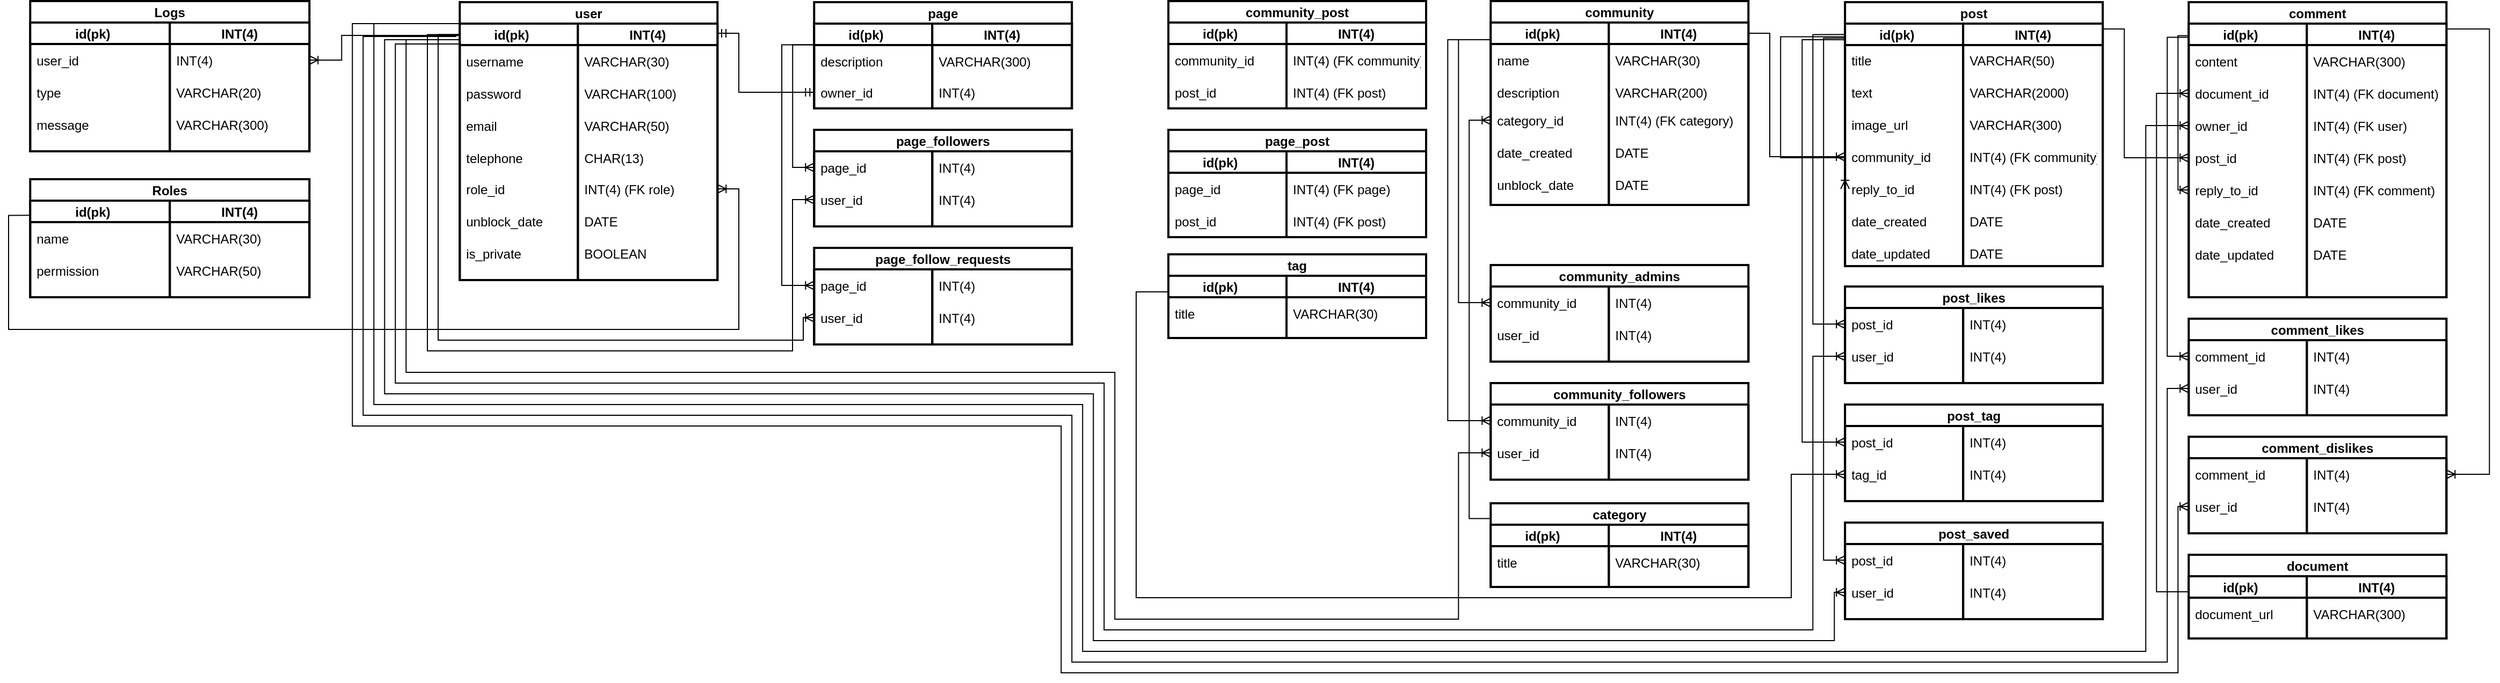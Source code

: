 <mxfile version="20.4.2" type="device"><diagram id="XRWhdD5dh1sKIbqsv5m2" name="Page-1"><mxGraphModel dx="1374" dy="766" grid="1" gridSize="10" guides="1" tooltips="1" connect="1" arrows="1" fold="1" page="1" pageScale="1" pageWidth="2500" pageHeight="700" math="0" shadow="0"><root><mxCell id="0"/><mxCell id="1" parent="0"/><mxCell id="d9QmJHp5P3uZduQx9AF1-9" value="Logs" style="swimlane;childLayout=stackLayout;resizeParent=1;resizeParentMax=0;startSize=20;rounded=0;glass=0;strokeWidth=2;" parent="1" vertex="1"><mxGeometry x="30.13" y="20" width="260" height="140" as="geometry"/></mxCell><mxCell id="d9QmJHp5P3uZduQx9AF1-10" value="id(pk)    " style="swimlane;startSize=20;rounded=0;glass=0;strokeWidth=2;" parent="d9QmJHp5P3uZduQx9AF1-9" vertex="1"><mxGeometry y="20" width="130" height="120" as="geometry"/></mxCell><mxCell id="d9QmJHp5P3uZduQx9AF1-13" value="user_id" style="text;strokeColor=none;fillColor=none;align=left;verticalAlign=middle;spacingLeft=4;spacingRight=4;overflow=hidden;points=[[0,0.5],[1,0.5]];portConstraint=eastwest;rotatable=0;rounded=0;glass=0;strokeWidth=2;" parent="d9QmJHp5P3uZduQx9AF1-10" vertex="1"><mxGeometry y="20" width="130" height="30" as="geometry"/></mxCell><mxCell id="d9QmJHp5P3uZduQx9AF1-19" value="message" style="text;strokeColor=none;fillColor=none;align=left;verticalAlign=middle;spacingLeft=4;spacingRight=4;overflow=hidden;points=[[0,0.5],[1,0.5]];portConstraint=eastwest;rotatable=0;rounded=0;glass=0;strokeWidth=2;" parent="d9QmJHp5P3uZduQx9AF1-10" vertex="1"><mxGeometry y="80" width="130" height="30" as="geometry"/></mxCell><mxCell id="d9QmJHp5P3uZduQx9AF1-11" value="INT(4)" style="swimlane;startSize=20;rounded=0;glass=0;strokeWidth=2;" parent="d9QmJHp5P3uZduQx9AF1-9" vertex="1"><mxGeometry x="130" y="20" width="130" height="120" as="geometry"/></mxCell><mxCell id="d9QmJHp5P3uZduQx9AF1-14" value="INT(4)" style="text;strokeColor=none;fillColor=none;align=left;verticalAlign=middle;spacingLeft=4;spacingRight=4;overflow=hidden;points=[[0,0.5],[1,0.5]];portConstraint=eastwest;rotatable=0;rounded=0;glass=0;strokeWidth=2;" parent="d9QmJHp5P3uZduQx9AF1-11" vertex="1"><mxGeometry y="20" width="130" height="30" as="geometry"/></mxCell><mxCell id="d9QmJHp5P3uZduQx9AF1-17" value="type" style="text;strokeColor=none;fillColor=none;align=left;verticalAlign=middle;spacingLeft=4;spacingRight=4;overflow=hidden;points=[[0,0.5],[1,0.5]];portConstraint=eastwest;rotatable=0;rounded=0;glass=0;strokeWidth=2;" parent="d9QmJHp5P3uZduQx9AF1-11" vertex="1"><mxGeometry x="-130" y="50" width="130" height="30" as="geometry"/></mxCell><mxCell id="d9QmJHp5P3uZduQx9AF1-18" value="VARCHAR(20)" style="text;strokeColor=none;fillColor=none;align=left;verticalAlign=middle;spacingLeft=4;spacingRight=4;overflow=hidden;points=[[0,0.5],[1,0.5]];portConstraint=eastwest;rotatable=0;rounded=0;glass=0;strokeWidth=2;" parent="d9QmJHp5P3uZduQx9AF1-11" vertex="1"><mxGeometry y="50" width="130" height="30" as="geometry"/></mxCell><mxCell id="d9QmJHp5P3uZduQx9AF1-20" value="VARCHAR(300)" style="text;strokeColor=none;fillColor=none;align=left;verticalAlign=middle;spacingLeft=4;spacingRight=4;overflow=hidden;points=[[0,0.5],[1,0.5]];portConstraint=eastwest;rotatable=0;rounded=0;glass=0;strokeWidth=2;" parent="d9QmJHp5P3uZduQx9AF1-11" vertex="1"><mxGeometry y="80" width="130" height="30" as="geometry"/></mxCell><mxCell id="d9QmJHp5P3uZduQx9AF1-30" value="Roles" style="swimlane;childLayout=stackLayout;resizeParent=1;resizeParentMax=0;startSize=20;rounded=0;glass=0;strokeWidth=2;swimlaneLine=1;shadow=0;sketch=0;" parent="1" vertex="1"><mxGeometry x="30.13" y="186" width="260" height="110" as="geometry"/></mxCell><mxCell id="d9QmJHp5P3uZduQx9AF1-31" value="id(pk)    " style="swimlane;startSize=20;rounded=0;glass=0;strokeWidth=2;" parent="d9QmJHp5P3uZduQx9AF1-30" vertex="1"><mxGeometry y="20" width="130" height="90" as="geometry"/></mxCell><mxCell id="d9QmJHp5P3uZduQx9AF1-33" value="permission" style="text;strokeColor=none;fillColor=none;align=left;verticalAlign=middle;spacingLeft=4;spacingRight=4;overflow=hidden;points=[[0,0.5],[1,0.5]];portConstraint=eastwest;rotatable=0;rounded=0;glass=0;strokeWidth=2;" parent="d9QmJHp5P3uZduQx9AF1-31" vertex="1"><mxGeometry y="50" width="130" height="30" as="geometry"/></mxCell><mxCell id="d9QmJHp5P3uZduQx9AF1-34" value="INT(4)" style="swimlane;startSize=20;rounded=0;glass=0;strokeWidth=2;" parent="d9QmJHp5P3uZduQx9AF1-30" vertex="1"><mxGeometry x="130" y="20" width="130" height="90" as="geometry"/></mxCell><mxCell id="d9QmJHp5P3uZduQx9AF1-36" value="name" style="text;strokeColor=none;fillColor=none;align=left;verticalAlign=middle;spacingLeft=4;spacingRight=4;overflow=hidden;points=[[0,0.5],[1,0.5]];portConstraint=eastwest;rotatable=0;rounded=0;glass=0;strokeWidth=2;" parent="d9QmJHp5P3uZduQx9AF1-34" vertex="1"><mxGeometry x="-130" y="20" width="130" height="30" as="geometry"/></mxCell><mxCell id="d9QmJHp5P3uZduQx9AF1-37" value="VARCHAR(30)" style="text;strokeColor=none;fillColor=none;align=left;verticalAlign=middle;spacingLeft=4;spacingRight=4;overflow=hidden;points=[[0,0.5],[1,0.5]];portConstraint=eastwest;rotatable=0;rounded=0;glass=0;strokeWidth=2;" parent="d9QmJHp5P3uZduQx9AF1-34" vertex="1"><mxGeometry y="20" width="130" height="30" as="geometry"/></mxCell><mxCell id="d9QmJHp5P3uZduQx9AF1-38" value="VARCHAR(50)" style="text;strokeColor=none;fillColor=none;align=left;verticalAlign=middle;spacingLeft=4;spacingRight=4;overflow=hidden;points=[[0,0.5],[1,0.5]];portConstraint=eastwest;rotatable=0;rounded=0;glass=0;strokeWidth=2;" parent="d9QmJHp5P3uZduQx9AF1-34" vertex="1"><mxGeometry y="50" width="130" height="30" as="geometry"/></mxCell><mxCell id="d9QmJHp5P3uZduQx9AF1-39" value="user" style="swimlane;childLayout=stackLayout;resizeParent=1;resizeParentMax=0;startSize=20;rounded=0;glass=0;strokeWidth=2;" parent="1" vertex="1"><mxGeometry x="430.13" y="21" width="240" height="259" as="geometry"/></mxCell><mxCell id="d9QmJHp5P3uZduQx9AF1-40" value="id(pk)    " style="swimlane;startSize=20;rounded=0;glass=0;strokeWidth=2;" parent="d9QmJHp5P3uZduQx9AF1-39" vertex="1"><mxGeometry y="20" width="110" height="239" as="geometry"/></mxCell><mxCell id="d9QmJHp5P3uZduQx9AF1-41" value="username" style="text;strokeColor=none;fillColor=none;align=left;verticalAlign=middle;spacingLeft=4;spacingRight=4;overflow=hidden;points=[[0,0.5],[1,0.5]];portConstraint=eastwest;rotatable=0;rounded=0;glass=0;strokeWidth=2;" parent="d9QmJHp5P3uZduQx9AF1-40" vertex="1"><mxGeometry y="20" width="130" height="30" as="geometry"/></mxCell><mxCell id="d9QmJHp5P3uZduQx9AF1-42" value="email" style="text;strokeColor=none;fillColor=none;align=left;verticalAlign=middle;spacingLeft=4;spacingRight=4;overflow=hidden;points=[[0,0.5],[1,0.5]];portConstraint=eastwest;rotatable=0;rounded=0;glass=0;strokeWidth=2;" parent="d9QmJHp5P3uZduQx9AF1-40" vertex="1"><mxGeometry y="80" width="130" height="30" as="geometry"/></mxCell><mxCell id="d9QmJHp5P3uZduQx9AF1-48" value="telephone" style="text;strokeColor=none;fillColor=none;align=left;verticalAlign=middle;spacingLeft=4;spacingRight=4;overflow=hidden;points=[[0,0.5],[1,0.5]];portConstraint=eastwest;rotatable=0;rounded=0;glass=0;strokeWidth=2;" parent="d9QmJHp5P3uZduQx9AF1-40" vertex="1"><mxGeometry y="110" width="130" height="30" as="geometry"/></mxCell><mxCell id="d9QmJHp5P3uZduQx9AF1-113" value="unblock_date" style="text;strokeColor=none;fillColor=none;align=left;verticalAlign=middle;spacingLeft=4;spacingRight=4;overflow=hidden;points=[[0,0.5],[1,0.5]];portConstraint=eastwest;rotatable=0;rounded=0;glass=0;strokeWidth=2;" parent="d9QmJHp5P3uZduQx9AF1-40" vertex="1"><mxGeometry y="169" width="110" height="30" as="geometry"/></mxCell><mxCell id="d9QmJHp5P3uZduQx9AF1-43" value="INT(4)" style="swimlane;startSize=20;rounded=0;glass=0;strokeWidth=2;" parent="d9QmJHp5P3uZduQx9AF1-39" vertex="1"><mxGeometry x="110" y="20" width="130" height="239" as="geometry"/></mxCell><mxCell id="d9QmJHp5P3uZduQx9AF1-44" value="VARCHAR(30)" style="text;strokeColor=none;fillColor=none;align=left;verticalAlign=middle;spacingLeft=4;spacingRight=4;overflow=hidden;points=[[0,0.5],[1,0.5]];portConstraint=eastwest;rotatable=0;rounded=0;glass=0;strokeWidth=2;" parent="d9QmJHp5P3uZduQx9AF1-43" vertex="1"><mxGeometry y="20" width="130" height="30" as="geometry"/></mxCell><mxCell id="d9QmJHp5P3uZduQx9AF1-45" value="password" style="text;strokeColor=none;fillColor=none;align=left;verticalAlign=middle;spacingLeft=4;spacingRight=4;overflow=hidden;points=[[0,0.5],[1,0.5]];portConstraint=eastwest;rotatable=0;rounded=0;glass=0;strokeWidth=2;" parent="d9QmJHp5P3uZduQx9AF1-43" vertex="1"><mxGeometry x="-110" y="50" width="110" height="30" as="geometry"/></mxCell><mxCell id="d9QmJHp5P3uZduQx9AF1-46" value="VARCHAR(100)" style="text;strokeColor=none;fillColor=none;align=left;verticalAlign=middle;spacingLeft=4;spacingRight=4;overflow=hidden;points=[[0,0.5],[1,0.5]];portConstraint=eastwest;rotatable=0;rounded=0;glass=0;strokeWidth=2;" parent="d9QmJHp5P3uZduQx9AF1-43" vertex="1"><mxGeometry y="50" width="130" height="30" as="geometry"/></mxCell><mxCell id="d9QmJHp5P3uZduQx9AF1-47" value="VARCHAR(50)" style="text;strokeColor=none;fillColor=none;align=left;verticalAlign=middle;spacingLeft=4;spacingRight=4;overflow=hidden;points=[[0,0.5],[1,0.5]];portConstraint=eastwest;rotatable=0;rounded=0;glass=0;strokeWidth=2;" parent="d9QmJHp5P3uZduQx9AF1-43" vertex="1"><mxGeometry y="80" width="130" height="30" as="geometry"/></mxCell><mxCell id="d9QmJHp5P3uZduQx9AF1-51" value="CHAR(13)" style="text;strokeColor=none;fillColor=none;align=left;verticalAlign=middle;spacingLeft=4;spacingRight=4;overflow=hidden;points=[[0,0.5],[1,0.5]];portConstraint=eastwest;rotatable=0;rounded=0;glass=0;strokeWidth=2;" parent="d9QmJHp5P3uZduQx9AF1-43" vertex="1"><mxGeometry y="110" width="130" height="30" as="geometry"/></mxCell><mxCell id="d9QmJHp5P3uZduQx9AF1-114" value="DATE" style="text;strokeColor=none;fillColor=none;align=left;verticalAlign=middle;spacingLeft=4;spacingRight=4;overflow=hidden;points=[[0,0.5],[1,0.5]];portConstraint=eastwest;rotatable=0;rounded=0;glass=0;strokeWidth=2;" parent="d9QmJHp5P3uZduQx9AF1-43" vertex="1"><mxGeometry y="169" width="130" height="30" as="geometry"/></mxCell><mxCell id="d9QmJHp5P3uZduQx9AF1-242" value="is_private" style="text;strokeColor=none;fillColor=none;align=left;verticalAlign=middle;spacingLeft=4;spacingRight=4;overflow=hidden;points=[[0,0.5],[1,0.5]];portConstraint=eastwest;rotatable=0;rounded=0;glass=0;strokeWidth=2;" parent="d9QmJHp5P3uZduQx9AF1-43" vertex="1"><mxGeometry x="-110" y="199" width="110" height="30" as="geometry"/></mxCell><mxCell id="d9QmJHp5P3uZduQx9AF1-243" value="BOOLEAN" style="text;strokeColor=none;fillColor=none;align=left;verticalAlign=middle;spacingLeft=4;spacingRight=4;overflow=hidden;points=[[0,0.5],[1,0.5]];portConstraint=eastwest;rotatable=0;rounded=0;glass=0;strokeWidth=2;" parent="d9QmJHp5P3uZduQx9AF1-43" vertex="1"><mxGeometry y="199" width="130" height="30" as="geometry"/></mxCell><mxCell id="d9QmJHp5P3uZduQx9AF1-301" value="role_id" style="text;strokeColor=none;fillColor=none;align=left;verticalAlign=middle;spacingLeft=4;spacingRight=4;overflow=hidden;points=[[0,0.5],[1,0.5]];portConstraint=eastwest;rotatable=0;rounded=0;glass=0;strokeWidth=2;" parent="d9QmJHp5P3uZduQx9AF1-43" vertex="1"><mxGeometry x="-110" y="139" width="110" height="30" as="geometry"/></mxCell><mxCell id="d9QmJHp5P3uZduQx9AF1-302" value="INT(4) (FK role)" style="text;strokeColor=none;fillColor=none;align=left;verticalAlign=middle;spacingLeft=4;spacingRight=4;overflow=hidden;points=[[0,0.5],[1,0.5]];portConstraint=eastwest;rotatable=0;rounded=0;glass=0;strokeWidth=2;" parent="d9QmJHp5P3uZduQx9AF1-43" vertex="1"><mxGeometry y="139" width="130" height="30" as="geometry"/></mxCell><mxCell id="d9QmJHp5P3uZduQx9AF1-83" value="page" style="swimlane;childLayout=stackLayout;resizeParent=1;resizeParentMax=0;startSize=20;rounded=0;glass=0;strokeWidth=2;" parent="1" vertex="1"><mxGeometry x="760.13" y="21" width="240" height="99" as="geometry"/></mxCell><mxCell id="d9QmJHp5P3uZduQx9AF1-84" value="id(pk)    " style="swimlane;startSize=20;rounded=0;glass=0;strokeWidth=2;" parent="d9QmJHp5P3uZduQx9AF1-83" vertex="1"><mxGeometry y="20" width="110" height="79" as="geometry"/></mxCell><mxCell id="d9QmJHp5P3uZduQx9AF1-96" value="description" style="text;strokeColor=none;fillColor=none;align=left;verticalAlign=middle;spacingLeft=4;spacingRight=4;overflow=hidden;points=[[0,0.5],[1,0.5]];portConstraint=eastwest;rotatable=0;rounded=0;glass=0;strokeWidth=2;" parent="d9QmJHp5P3uZduQx9AF1-84" vertex="1"><mxGeometry y="20" width="110" height="30" as="geometry"/></mxCell><mxCell id="d9QmJHp5P3uZduQx9AF1-89" value="INT(4)" style="swimlane;startSize=20;rounded=0;glass=0;strokeWidth=2;" parent="d9QmJHp5P3uZduQx9AF1-83" vertex="1"><mxGeometry x="110" y="20" width="130" height="79" as="geometry"/></mxCell><mxCell id="d9QmJHp5P3uZduQx9AF1-97" value="VARCHAR(300)" style="text;strokeColor=none;fillColor=none;align=left;verticalAlign=middle;spacingLeft=4;spacingRight=4;overflow=hidden;points=[[0,0.5],[1,0.5]];portConstraint=eastwest;rotatable=0;rounded=0;glass=0;strokeWidth=2;" parent="d9QmJHp5P3uZduQx9AF1-89" vertex="1"><mxGeometry y="20" width="130" height="30" as="geometry"/></mxCell><mxCell id="AQUfuh5-fbkP9t7dHPbe-1" value="owner_id" style="text;strokeColor=none;fillColor=none;align=left;verticalAlign=middle;spacingLeft=4;spacingRight=4;overflow=hidden;points=[[0,0.5],[1,0.5]];portConstraint=eastwest;rotatable=0;rounded=0;glass=0;strokeWidth=2;" parent="d9QmJHp5P3uZduQx9AF1-89" vertex="1"><mxGeometry x="-110" y="49" width="110" height="30" as="geometry"/></mxCell><mxCell id="AQUfuh5-fbkP9t7dHPbe-2" value="INT(4)" style="text;strokeColor=none;fillColor=none;align=left;verticalAlign=middle;spacingLeft=4;spacingRight=4;overflow=hidden;points=[[0,0.5],[1,0.5]];portConstraint=eastwest;rotatable=0;rounded=0;glass=0;strokeWidth=2;" parent="d9QmJHp5P3uZduQx9AF1-89" vertex="1"><mxGeometry y="49" width="130" height="30" as="geometry"/></mxCell><mxCell id="d9QmJHp5P3uZduQx9AF1-98" value="page_followers" style="swimlane;childLayout=stackLayout;resizeParent=1;resizeParentMax=0;startSize=20;rounded=0;glass=0;strokeWidth=2;" parent="1" vertex="1"><mxGeometry x="760.13" y="140" width="240" height="90" as="geometry"/></mxCell><mxCell id="d9QmJHp5P3uZduQx9AF1-99" value="" style="swimlane;startSize=0;rounded=0;glass=0;strokeWidth=2;" parent="d9QmJHp5P3uZduQx9AF1-98" vertex="1"><mxGeometry y="20" width="110" height="70" as="geometry"/></mxCell><mxCell id="d9QmJHp5P3uZduQx9AF1-100" value="page_id" style="text;strokeColor=none;fillColor=none;align=left;verticalAlign=middle;spacingLeft=4;spacingRight=4;overflow=hidden;points=[[0,0.5],[1,0.5]];portConstraint=eastwest;rotatable=0;rounded=0;glass=0;strokeWidth=2;" parent="d9QmJHp5P3uZduQx9AF1-99" vertex="1"><mxGeometry width="110" height="30" as="geometry"/></mxCell><mxCell id="d9QmJHp5P3uZduQx9AF1-101" value="user_id" style="text;strokeColor=none;fillColor=none;align=left;verticalAlign=middle;spacingLeft=4;spacingRight=4;overflow=hidden;points=[[0,0.5],[1,0.5]];portConstraint=eastwest;rotatable=0;rounded=0;glass=0;strokeWidth=2;" parent="d9QmJHp5P3uZduQx9AF1-99" vertex="1"><mxGeometry y="30" width="110" height="30" as="geometry"/></mxCell><mxCell id="d9QmJHp5P3uZduQx9AF1-102" value="" style="swimlane;startSize=0;rounded=0;glass=0;strokeWidth=2;" parent="d9QmJHp5P3uZduQx9AF1-98" vertex="1"><mxGeometry x="110" y="20" width="130" height="70" as="geometry"/></mxCell><mxCell id="d9QmJHp5P3uZduQx9AF1-103" value="INT(4)" style="text;strokeColor=none;fillColor=none;align=left;verticalAlign=middle;spacingLeft=4;spacingRight=4;overflow=hidden;points=[[0,0.5],[1,0.5]];portConstraint=eastwest;rotatable=0;rounded=0;glass=0;strokeWidth=2;" parent="d9QmJHp5P3uZduQx9AF1-102" vertex="1"><mxGeometry width="130" height="30" as="geometry"/></mxCell><mxCell id="d9QmJHp5P3uZduQx9AF1-104" value="INT(4)" style="text;strokeColor=none;fillColor=none;align=left;verticalAlign=middle;spacingLeft=4;spacingRight=4;overflow=hidden;points=[[0,0.5],[1,0.5]];portConstraint=eastwest;rotatable=0;rounded=0;glass=0;strokeWidth=2;" parent="d9QmJHp5P3uZduQx9AF1-102" vertex="1"><mxGeometry y="30" width="130" height="30" as="geometry"/></mxCell><mxCell id="d9QmJHp5P3uZduQx9AF1-145" value="community" style="swimlane;childLayout=stackLayout;resizeParent=1;resizeParentMax=0;startSize=20;rounded=0;glass=0;strokeWidth=2;" parent="1" vertex="1"><mxGeometry x="1390.13" y="20" width="240" height="190" as="geometry"/></mxCell><mxCell id="d9QmJHp5P3uZduQx9AF1-146" value="id(pk)    " style="swimlane;startSize=20;rounded=0;glass=0;strokeWidth=2;" parent="d9QmJHp5P3uZduQx9AF1-145" vertex="1"><mxGeometry y="20" width="110" height="170" as="geometry"/></mxCell><mxCell id="d9QmJHp5P3uZduQx9AF1-147" value="name" style="text;strokeColor=none;fillColor=none;align=left;verticalAlign=middle;spacingLeft=4;spacingRight=4;overflow=hidden;points=[[0,0.5],[1,0.5]];portConstraint=eastwest;rotatable=0;rounded=0;glass=0;strokeWidth=2;" parent="d9QmJHp5P3uZduQx9AF1-146" vertex="1"><mxGeometry y="20" width="110" height="30" as="geometry"/></mxCell><mxCell id="d9QmJHp5P3uZduQx9AF1-152" value="INT(4)" style="swimlane;startSize=20;rounded=0;glass=0;strokeWidth=2;" parent="d9QmJHp5P3uZduQx9AF1-145" vertex="1"><mxGeometry x="110" y="20" width="130" height="170" as="geometry"/></mxCell><mxCell id="d9QmJHp5P3uZduQx9AF1-153" value="VARCHAR(30)" style="text;strokeColor=none;fillColor=none;align=left;verticalAlign=middle;spacingLeft=4;spacingRight=4;overflow=hidden;points=[[0,0.5],[1,0.5]];portConstraint=eastwest;rotatable=0;rounded=0;glass=0;strokeWidth=2;" parent="d9QmJHp5P3uZduQx9AF1-152" vertex="1"><mxGeometry y="20" width="130" height="30" as="geometry"/></mxCell><mxCell id="d9QmJHp5P3uZduQx9AF1-174" value="description" style="text;strokeColor=none;fillColor=none;align=left;verticalAlign=middle;spacingLeft=4;spacingRight=4;overflow=hidden;points=[[0,0.5],[1,0.5]];portConstraint=eastwest;rotatable=0;rounded=0;glass=0;strokeWidth=2;" parent="d9QmJHp5P3uZduQx9AF1-152" vertex="1"><mxGeometry x="-110" y="50" width="110" height="30" as="geometry"/></mxCell><mxCell id="d9QmJHp5P3uZduQx9AF1-175" value="VARCHAR(200)" style="text;strokeColor=none;fillColor=none;align=left;verticalAlign=middle;spacingLeft=4;spacingRight=4;overflow=hidden;points=[[0,0.5],[1,0.5]];portConstraint=eastwest;rotatable=0;rounded=0;glass=0;strokeWidth=2;" parent="d9QmJHp5P3uZduQx9AF1-152" vertex="1"><mxGeometry y="50" width="130" height="30" as="geometry"/></mxCell><mxCell id="d9QmJHp5P3uZduQx9AF1-154" value="category_id" style="text;strokeColor=none;fillColor=none;align=left;verticalAlign=middle;spacingLeft=4;spacingRight=4;overflow=hidden;points=[[0,0.5],[1,0.5]];portConstraint=eastwest;rotatable=0;rounded=0;glass=0;strokeWidth=2;" parent="d9QmJHp5P3uZduQx9AF1-152" vertex="1"><mxGeometry x="-110" y="76" width="110" height="30" as="geometry"/></mxCell><mxCell id="d9QmJHp5P3uZduQx9AF1-155" value="INT(4) (FK category)" style="text;strokeColor=none;fillColor=none;align=left;verticalAlign=middle;spacingLeft=4;spacingRight=4;overflow=hidden;points=[[0,0.5],[1,0.5]];portConstraint=eastwest;rotatable=0;rounded=0;glass=0;strokeWidth=2;" parent="d9QmJHp5P3uZduQx9AF1-152" vertex="1"><mxGeometry y="76" width="130" height="30" as="geometry"/></mxCell><mxCell id="d9QmJHp5P3uZduQx9AF1-148" value="date_created" style="text;strokeColor=none;fillColor=none;align=left;verticalAlign=middle;spacingLeft=4;spacingRight=4;overflow=hidden;points=[[0,0.5],[1,0.5]];portConstraint=eastwest;rotatable=0;rounded=0;glass=0;strokeWidth=2;" parent="d9QmJHp5P3uZduQx9AF1-152" vertex="1"><mxGeometry x="-110" y="106" width="110" height="30" as="geometry"/></mxCell><mxCell id="d9QmJHp5P3uZduQx9AF1-157" value="DATE" style="text;strokeColor=none;fillColor=none;align=left;verticalAlign=middle;spacingLeft=4;spacingRight=4;overflow=hidden;points=[[0,0.5],[1,0.5]];portConstraint=eastwest;rotatable=0;rounded=0;glass=0;strokeWidth=2;" parent="d9QmJHp5P3uZduQx9AF1-152" vertex="1"><mxGeometry y="136" width="130" height="30" as="geometry"/></mxCell><mxCell id="d9QmJHp5P3uZduQx9AF1-149" value="unblock_date" style="text;strokeColor=none;fillColor=none;align=left;verticalAlign=middle;spacingLeft=4;spacingRight=4;overflow=hidden;points=[[0,0.5],[1,0.5]];portConstraint=eastwest;rotatable=0;rounded=0;glass=0;strokeWidth=2;" parent="d9QmJHp5P3uZduQx9AF1-152" vertex="1"><mxGeometry x="-110" y="136" width="110" height="30" as="geometry"/></mxCell><mxCell id="d9QmJHp5P3uZduQx9AF1-156" value="DATE" style="text;strokeColor=none;fillColor=none;align=left;verticalAlign=middle;spacingLeft=4;spacingRight=4;overflow=hidden;points=[[0,0.5],[1,0.5]];portConstraint=eastwest;rotatable=0;rounded=0;glass=0;strokeWidth=2;" parent="d9QmJHp5P3uZduQx9AF1-152" vertex="1"><mxGeometry y="106" width="130" height="30" as="geometry"/></mxCell><mxCell id="d9QmJHp5P3uZduQx9AF1-176" value="community_admins" style="swimlane;childLayout=stackLayout;resizeParent=1;resizeParentMax=0;startSize=20;rounded=0;glass=0;strokeWidth=2;" parent="1" vertex="1"><mxGeometry x="1390.13" y="266" width="240" height="90" as="geometry"/></mxCell><mxCell id="d9QmJHp5P3uZduQx9AF1-177" value="" style="swimlane;startSize=0;rounded=0;glass=0;strokeWidth=2;" parent="d9QmJHp5P3uZduQx9AF1-176" vertex="1"><mxGeometry y="20" width="110" height="70" as="geometry"/></mxCell><mxCell id="d9QmJHp5P3uZduQx9AF1-178" value="community_id" style="text;strokeColor=none;fillColor=none;align=left;verticalAlign=middle;spacingLeft=4;spacingRight=4;overflow=hidden;points=[[0,0.5],[1,0.5]];portConstraint=eastwest;rotatable=0;rounded=0;glass=0;strokeWidth=2;" parent="d9QmJHp5P3uZduQx9AF1-177" vertex="1"><mxGeometry width="110" height="30" as="geometry"/></mxCell><mxCell id="d9QmJHp5P3uZduQx9AF1-179" value="user_id" style="text;strokeColor=none;fillColor=none;align=left;verticalAlign=middle;spacingLeft=4;spacingRight=4;overflow=hidden;points=[[0,0.5],[1,0.5]];portConstraint=eastwest;rotatable=0;rounded=0;glass=0;strokeWidth=2;" parent="d9QmJHp5P3uZduQx9AF1-177" vertex="1"><mxGeometry y="30" width="110" height="30" as="geometry"/></mxCell><mxCell id="d9QmJHp5P3uZduQx9AF1-180" value="" style="swimlane;startSize=0;rounded=0;glass=0;strokeWidth=2;" parent="d9QmJHp5P3uZduQx9AF1-176" vertex="1"><mxGeometry x="110" y="20" width="130" height="70" as="geometry"/></mxCell><mxCell id="d9QmJHp5P3uZduQx9AF1-181" value="INT(4)" style="text;strokeColor=none;fillColor=none;align=left;verticalAlign=middle;spacingLeft=4;spacingRight=4;overflow=hidden;points=[[0,0.5],[1,0.5]];portConstraint=eastwest;rotatable=0;rounded=0;glass=0;strokeWidth=2;" parent="d9QmJHp5P3uZduQx9AF1-180" vertex="1"><mxGeometry width="130" height="30" as="geometry"/></mxCell><mxCell id="d9QmJHp5P3uZduQx9AF1-182" value="INT(4)" style="text;strokeColor=none;fillColor=none;align=left;verticalAlign=middle;spacingLeft=4;spacingRight=4;overflow=hidden;points=[[0,0.5],[1,0.5]];portConstraint=eastwest;rotatable=0;rounded=0;glass=0;strokeWidth=2;" parent="d9QmJHp5P3uZduQx9AF1-180" vertex="1"><mxGeometry y="30" width="130" height="30" as="geometry"/></mxCell><mxCell id="d9QmJHp5P3uZduQx9AF1-183" value="community_followers" style="swimlane;childLayout=stackLayout;resizeParent=1;resizeParentMax=0;startSize=20;rounded=0;glass=0;strokeWidth=2;" parent="1" vertex="1"><mxGeometry x="1390.13" y="376" width="240" height="90" as="geometry"/></mxCell><mxCell id="d9QmJHp5P3uZduQx9AF1-184" value="" style="swimlane;startSize=0;rounded=0;glass=0;strokeWidth=2;" parent="d9QmJHp5P3uZduQx9AF1-183" vertex="1"><mxGeometry y="20" width="110" height="70" as="geometry"/></mxCell><mxCell id="d9QmJHp5P3uZduQx9AF1-185" value="community_id" style="text;strokeColor=none;fillColor=none;align=left;verticalAlign=middle;spacingLeft=4;spacingRight=4;overflow=hidden;points=[[0,0.5],[1,0.5]];portConstraint=eastwest;rotatable=0;rounded=0;glass=0;strokeWidth=2;" parent="d9QmJHp5P3uZduQx9AF1-184" vertex="1"><mxGeometry width="110" height="30" as="geometry"/></mxCell><mxCell id="d9QmJHp5P3uZduQx9AF1-186" value="user_id" style="text;strokeColor=none;fillColor=none;align=left;verticalAlign=middle;spacingLeft=4;spacingRight=4;overflow=hidden;points=[[0,0.5],[1,0.5]];portConstraint=eastwest;rotatable=0;rounded=0;glass=0;strokeWidth=2;" parent="d9QmJHp5P3uZduQx9AF1-184" vertex="1"><mxGeometry y="30" width="110" height="30" as="geometry"/></mxCell><mxCell id="d9QmJHp5P3uZduQx9AF1-187" value="" style="swimlane;startSize=0;rounded=0;glass=0;strokeWidth=2;" parent="d9QmJHp5P3uZduQx9AF1-183" vertex="1"><mxGeometry x="110" y="20" width="130" height="70" as="geometry"/></mxCell><mxCell id="d9QmJHp5P3uZduQx9AF1-188" value="INT(4)" style="text;strokeColor=none;fillColor=none;align=left;verticalAlign=middle;spacingLeft=4;spacingRight=4;overflow=hidden;points=[[0,0.5],[1,0.5]];portConstraint=eastwest;rotatable=0;rounded=0;glass=0;strokeWidth=2;" parent="d9QmJHp5P3uZduQx9AF1-187" vertex="1"><mxGeometry width="130" height="30" as="geometry"/></mxCell><mxCell id="d9QmJHp5P3uZduQx9AF1-189" value="INT(4)" style="text;strokeColor=none;fillColor=none;align=left;verticalAlign=middle;spacingLeft=4;spacingRight=4;overflow=hidden;points=[[0,0.5],[1,0.5]];portConstraint=eastwest;rotatable=0;rounded=0;glass=0;strokeWidth=2;" parent="d9QmJHp5P3uZduQx9AF1-187" vertex="1"><mxGeometry y="30" width="130" height="30" as="geometry"/></mxCell><mxCell id="d9QmJHp5P3uZduQx9AF1-197" value="post" style="swimlane;childLayout=stackLayout;resizeParent=1;resizeParentMax=0;startSize=20;rounded=0;glass=0;strokeWidth=2;" parent="1" vertex="1"><mxGeometry x="1720.08" y="21" width="240" height="246" as="geometry"/></mxCell><mxCell id="d9QmJHp5P3uZduQx9AF1-198" value="id(pk)    " style="swimlane;startSize=20;rounded=0;glass=0;strokeWidth=2;" parent="d9QmJHp5P3uZduQx9AF1-197" vertex="1"><mxGeometry y="20" width="110" height="226" as="geometry"/></mxCell><mxCell id="d9QmJHp5P3uZduQx9AF1-199" value="text" style="text;strokeColor=none;fillColor=none;align=left;verticalAlign=middle;spacingLeft=4;spacingRight=4;overflow=hidden;points=[[0,0.5],[1,0.5]];portConstraint=eastwest;rotatable=0;rounded=0;glass=0;strokeWidth=2;" parent="d9QmJHp5P3uZduQx9AF1-198" vertex="1"><mxGeometry y="49" width="110" height="30" as="geometry"/></mxCell><mxCell id="d9QmJHp5P3uZduQx9AF1-200" value="image_url" style="text;strokeColor=none;fillColor=none;align=left;verticalAlign=middle;spacingLeft=4;spacingRight=4;overflow=hidden;points=[[0,0.5],[1,0.5]];portConstraint=eastwest;rotatable=0;rounded=0;glass=0;strokeWidth=2;" parent="d9QmJHp5P3uZduQx9AF1-198" vertex="1"><mxGeometry y="79" width="110" height="30" as="geometry"/></mxCell><mxCell id="d9QmJHp5P3uZduQx9AF1-201" value="community_id" style="text;strokeColor=none;fillColor=none;align=left;verticalAlign=middle;spacingLeft=4;spacingRight=4;overflow=hidden;points=[[0,0.5],[1,0.5]];portConstraint=eastwest;rotatable=0;rounded=0;glass=0;strokeWidth=2;" parent="d9QmJHp5P3uZduQx9AF1-198" vertex="1"><mxGeometry y="109" width="110" height="30" as="geometry"/></mxCell><mxCell id="d9QmJHp5P3uZduQx9AF1-202" value="INT(4)" style="swimlane;startSize=20;rounded=0;glass=0;strokeWidth=2;" parent="d9QmJHp5P3uZduQx9AF1-197" vertex="1"><mxGeometry x="110" y="20" width="130" height="226" as="geometry"/></mxCell><mxCell id="d9QmJHp5P3uZduQx9AF1-203" value="VARCHAR(2000)" style="text;strokeColor=none;fillColor=none;align=left;verticalAlign=middle;spacingLeft=4;spacingRight=4;overflow=hidden;points=[[0,0.5],[1,0.5]];portConstraint=eastwest;rotatable=0;rounded=0;glass=0;strokeWidth=2;" parent="d9QmJHp5P3uZduQx9AF1-202" vertex="1"><mxGeometry y="49" width="130" height="30" as="geometry"/></mxCell><mxCell id="d9QmJHp5P3uZduQx9AF1-204" value="VARCHAR(300)" style="text;strokeColor=none;fillColor=none;align=left;verticalAlign=middle;spacingLeft=4;spacingRight=4;overflow=hidden;points=[[0,0.5],[1,0.5]];portConstraint=eastwest;rotatable=0;rounded=0;glass=0;strokeWidth=2;" parent="d9QmJHp5P3uZduQx9AF1-202" vertex="1"><mxGeometry y="79" width="130" height="30" as="geometry"/></mxCell><mxCell id="d9QmJHp5P3uZduQx9AF1-205" value="INT(4) (FK community)" style="text;strokeColor=none;fillColor=none;align=left;verticalAlign=middle;spacingLeft=4;spacingRight=4;overflow=hidden;points=[[0,0.5],[1,0.5]];portConstraint=eastwest;rotatable=0;rounded=0;glass=0;strokeWidth=2;" parent="d9QmJHp5P3uZduQx9AF1-202" vertex="1"><mxGeometry y="109" width="130" height="30" as="geometry"/></mxCell><mxCell id="d9QmJHp5P3uZduQx9AF1-206" value="reply_to_id" style="text;strokeColor=none;fillColor=none;align=left;verticalAlign=middle;spacingLeft=4;spacingRight=4;overflow=hidden;points=[[0,0.5],[1,0.5]];portConstraint=eastwest;rotatable=0;rounded=0;glass=0;strokeWidth=2;" parent="d9QmJHp5P3uZduQx9AF1-202" vertex="1"><mxGeometry x="-110" y="139" width="110" height="30" as="geometry"/></mxCell><mxCell id="d9QmJHp5P3uZduQx9AF1-207" value="INT(4) (FK post)" style="text;strokeColor=none;fillColor=none;align=left;verticalAlign=middle;spacingLeft=4;spacingRight=4;overflow=hidden;points=[[0,0.5],[1,0.5]];portConstraint=eastwest;rotatable=0;rounded=0;glass=0;strokeWidth=2;" parent="d9QmJHp5P3uZduQx9AF1-202" vertex="1"><mxGeometry y="139" width="130" height="30" as="geometry"/></mxCell><mxCell id="d9QmJHp5P3uZduQx9AF1-208" value="date_created" style="text;strokeColor=none;fillColor=none;align=left;verticalAlign=middle;spacingLeft=4;spacingRight=4;overflow=hidden;points=[[0,0.5],[1,0.5]];portConstraint=eastwest;rotatable=0;rounded=0;glass=0;strokeWidth=2;" parent="d9QmJHp5P3uZduQx9AF1-202" vertex="1"><mxGeometry x="-110" y="169" width="110" height="30" as="geometry"/></mxCell><mxCell id="d9QmJHp5P3uZduQx9AF1-209" value="DATE" style="text;strokeColor=none;fillColor=none;align=left;verticalAlign=middle;spacingLeft=4;spacingRight=4;overflow=hidden;points=[[0,0.5],[1,0.5]];portConstraint=eastwest;rotatable=0;rounded=0;glass=0;strokeWidth=2;" parent="d9QmJHp5P3uZduQx9AF1-202" vertex="1"><mxGeometry y="169" width="130" height="30" as="geometry"/></mxCell><mxCell id="d9QmJHp5P3uZduQx9AF1-210" value="date_updated" style="text;strokeColor=none;fillColor=none;align=left;verticalAlign=middle;spacingLeft=4;spacingRight=4;overflow=hidden;points=[[0,0.5],[1,0.5]];portConstraint=eastwest;rotatable=0;rounded=0;glass=0;strokeWidth=2;" parent="d9QmJHp5P3uZduQx9AF1-202" vertex="1"><mxGeometry x="-110" y="199" width="110" height="30" as="geometry"/></mxCell><mxCell id="d9QmJHp5P3uZduQx9AF1-211" value="DATE" style="text;strokeColor=none;fillColor=none;align=left;verticalAlign=middle;spacingLeft=4;spacingRight=4;overflow=hidden;points=[[0,0.5],[1,0.5]];portConstraint=eastwest;rotatable=0;rounded=0;glass=0;strokeWidth=2;" parent="d9QmJHp5P3uZduQx9AF1-202" vertex="1"><mxGeometry y="199" width="130" height="30" as="geometry"/></mxCell><mxCell id="AQUfuh5-fbkP9t7dHPbe-6" value="title" style="text;strokeColor=none;fillColor=none;align=left;verticalAlign=middle;spacingLeft=4;spacingRight=4;overflow=hidden;points=[[0,0.5],[1,0.5]];portConstraint=eastwest;rotatable=0;rounded=0;glass=0;strokeWidth=2;" parent="d9QmJHp5P3uZduQx9AF1-202" vertex="1"><mxGeometry x="-110" y="19" width="110" height="30" as="geometry"/></mxCell><mxCell id="AQUfuh5-fbkP9t7dHPbe-7" value="VARCHAR(50)" style="text;strokeColor=none;fillColor=none;align=left;verticalAlign=middle;spacingLeft=4;spacingRight=4;overflow=hidden;points=[[0,0.5],[1,0.5]];portConstraint=eastwest;rotatable=0;rounded=0;glass=0;strokeWidth=2;" parent="d9QmJHp5P3uZduQx9AF1-202" vertex="1"><mxGeometry y="19" width="130" height="30" as="geometry"/></mxCell><mxCell id="d9QmJHp5P3uZduQx9AF1-329" style="edgeStyle=orthogonalEdgeStyle;rounded=0;orthogonalLoop=1;jettySize=auto;html=1;exitX=0;exitY=0.5;exitDx=0;exitDy=0;entryX=-0.002;entryY=0.054;entryDx=0;entryDy=0;entryPerimeter=0;strokeWidth=1;endArrow=none;endFill=0;startArrow=ERoneToMany;startFill=0;" parent="d9QmJHp5P3uZduQx9AF1-197" source="d9QmJHp5P3uZduQx9AF1-206" target="d9QmJHp5P3uZduQx9AF1-198" edge="1"><mxGeometry relative="1" as="geometry"><Array as="points"><mxPoint y="145"/><mxPoint x="-60" y="145"/><mxPoint x="-60" y="32"/></Array></mxGeometry></mxCell><mxCell id="d9QmJHp5P3uZduQx9AF1-214" value="post_likes" style="swimlane;childLayout=stackLayout;resizeParent=1;resizeParentMax=0;startSize=20;rounded=0;glass=0;strokeWidth=2;" parent="1" vertex="1"><mxGeometry x="1720.08" y="286" width="240" height="90" as="geometry"/></mxCell><mxCell id="d9QmJHp5P3uZduQx9AF1-215" value="" style="swimlane;startSize=0;rounded=0;glass=0;strokeWidth=2;" parent="d9QmJHp5P3uZduQx9AF1-214" vertex="1"><mxGeometry y="20" width="110" height="70" as="geometry"/></mxCell><mxCell id="d9QmJHp5P3uZduQx9AF1-216" value="post_id" style="text;strokeColor=none;fillColor=none;align=left;verticalAlign=middle;spacingLeft=4;spacingRight=4;overflow=hidden;points=[[0,0.5],[1,0.5]];portConstraint=eastwest;rotatable=0;rounded=0;glass=0;strokeWidth=2;" parent="d9QmJHp5P3uZduQx9AF1-215" vertex="1"><mxGeometry width="110" height="30" as="geometry"/></mxCell><mxCell id="d9QmJHp5P3uZduQx9AF1-217" value="user_id" style="text;strokeColor=none;fillColor=none;align=left;verticalAlign=middle;spacingLeft=4;spacingRight=4;overflow=hidden;points=[[0,0.5],[1,0.5]];portConstraint=eastwest;rotatable=0;rounded=0;glass=0;strokeWidth=2;" parent="d9QmJHp5P3uZduQx9AF1-215" vertex="1"><mxGeometry y="30" width="110" height="30" as="geometry"/></mxCell><mxCell id="d9QmJHp5P3uZduQx9AF1-218" value="" style="swimlane;startSize=0;rounded=0;glass=0;strokeWidth=2;" parent="d9QmJHp5P3uZduQx9AF1-214" vertex="1"><mxGeometry x="110" y="20" width="130" height="70" as="geometry"/></mxCell><mxCell id="d9QmJHp5P3uZduQx9AF1-219" value="INT(4)" style="text;strokeColor=none;fillColor=none;align=left;verticalAlign=middle;spacingLeft=4;spacingRight=4;overflow=hidden;points=[[0,0.5],[1,0.5]];portConstraint=eastwest;rotatable=0;rounded=0;glass=0;strokeWidth=2;" parent="d9QmJHp5P3uZduQx9AF1-218" vertex="1"><mxGeometry width="130" height="30" as="geometry"/></mxCell><mxCell id="d9QmJHp5P3uZduQx9AF1-220" value="INT(4)" style="text;strokeColor=none;fillColor=none;align=left;verticalAlign=middle;spacingLeft=4;spacingRight=4;overflow=hidden;points=[[0,0.5],[1,0.5]];portConstraint=eastwest;rotatable=0;rounded=0;glass=0;strokeWidth=2;" parent="d9QmJHp5P3uZduQx9AF1-218" vertex="1"><mxGeometry y="30" width="130" height="30" as="geometry"/></mxCell><mxCell id="d9QmJHp5P3uZduQx9AF1-221" value="post_tag" style="swimlane;childLayout=stackLayout;resizeParent=1;resizeParentMax=0;startSize=20;rounded=0;glass=0;strokeWidth=2;" parent="1" vertex="1"><mxGeometry x="1720.08" y="396" width="240" height="90" as="geometry"/></mxCell><mxCell id="d9QmJHp5P3uZduQx9AF1-222" value="" style="swimlane;startSize=0;rounded=0;glass=0;strokeWidth=2;" parent="d9QmJHp5P3uZduQx9AF1-221" vertex="1"><mxGeometry y="20" width="110" height="70" as="geometry"/></mxCell><mxCell id="d9QmJHp5P3uZduQx9AF1-223" value="post_id" style="text;strokeColor=none;fillColor=none;align=left;verticalAlign=middle;spacingLeft=4;spacingRight=4;overflow=hidden;points=[[0,0.5],[1,0.5]];portConstraint=eastwest;rotatable=0;rounded=0;glass=0;strokeWidth=2;" parent="d9QmJHp5P3uZduQx9AF1-222" vertex="1"><mxGeometry width="110" height="30" as="geometry"/></mxCell><mxCell id="d9QmJHp5P3uZduQx9AF1-224" value="tag_id" style="text;strokeColor=none;fillColor=none;align=left;verticalAlign=middle;spacingLeft=4;spacingRight=4;overflow=hidden;points=[[0,0.5],[1,0.5]];portConstraint=eastwest;rotatable=0;rounded=0;glass=0;strokeWidth=2;" parent="d9QmJHp5P3uZduQx9AF1-222" vertex="1"><mxGeometry y="30" width="110" height="30" as="geometry"/></mxCell><mxCell id="d9QmJHp5P3uZduQx9AF1-225" value="" style="swimlane;startSize=0;rounded=0;glass=0;strokeWidth=2;" parent="d9QmJHp5P3uZduQx9AF1-221" vertex="1"><mxGeometry x="110" y="20" width="130" height="70" as="geometry"/></mxCell><mxCell id="d9QmJHp5P3uZduQx9AF1-226" value="INT(4)" style="text;strokeColor=none;fillColor=none;align=left;verticalAlign=middle;spacingLeft=4;spacingRight=4;overflow=hidden;points=[[0,0.5],[1,0.5]];portConstraint=eastwest;rotatable=0;rounded=0;glass=0;strokeWidth=2;" parent="d9QmJHp5P3uZduQx9AF1-225" vertex="1"><mxGeometry width="130" height="30" as="geometry"/></mxCell><mxCell id="d9QmJHp5P3uZduQx9AF1-227" value="INT(4)" style="text;strokeColor=none;fillColor=none;align=left;verticalAlign=middle;spacingLeft=4;spacingRight=4;overflow=hidden;points=[[0,0.5],[1,0.5]];portConstraint=eastwest;rotatable=0;rounded=0;glass=0;strokeWidth=2;" parent="d9QmJHp5P3uZduQx9AF1-225" vertex="1"><mxGeometry y="30" width="130" height="30" as="geometry"/></mxCell><mxCell id="d9QmJHp5P3uZduQx9AF1-228" value="post_saved" style="swimlane;childLayout=stackLayout;resizeParent=1;resizeParentMax=0;startSize=20;rounded=0;glass=0;strokeWidth=2;" parent="1" vertex="1"><mxGeometry x="1720.08" y="506" width="240" height="90" as="geometry"/></mxCell><mxCell id="d9QmJHp5P3uZduQx9AF1-229" value="" style="swimlane;startSize=0;rounded=0;glass=0;strokeWidth=2;" parent="d9QmJHp5P3uZduQx9AF1-228" vertex="1"><mxGeometry y="20" width="110" height="70" as="geometry"/></mxCell><mxCell id="d9QmJHp5P3uZduQx9AF1-230" value="post_id" style="text;strokeColor=none;fillColor=none;align=left;verticalAlign=middle;spacingLeft=4;spacingRight=4;overflow=hidden;points=[[0,0.5],[1,0.5]];portConstraint=eastwest;rotatable=0;rounded=0;glass=0;strokeWidth=2;" parent="d9QmJHp5P3uZduQx9AF1-229" vertex="1"><mxGeometry width="110" height="30" as="geometry"/></mxCell><mxCell id="d9QmJHp5P3uZduQx9AF1-231" value="user_id" style="text;strokeColor=none;fillColor=none;align=left;verticalAlign=middle;spacingLeft=4;spacingRight=4;overflow=hidden;points=[[0,0.5],[1,0.5]];portConstraint=eastwest;rotatable=0;rounded=0;glass=0;strokeWidth=2;" parent="d9QmJHp5P3uZduQx9AF1-229" vertex="1"><mxGeometry y="30" width="110" height="30" as="geometry"/></mxCell><mxCell id="d9QmJHp5P3uZduQx9AF1-232" value="" style="swimlane;startSize=0;rounded=0;glass=0;strokeWidth=2;" parent="d9QmJHp5P3uZduQx9AF1-228" vertex="1"><mxGeometry x="110" y="20" width="130" height="70" as="geometry"/></mxCell><mxCell id="d9QmJHp5P3uZduQx9AF1-233" value="INT(4)" style="text;strokeColor=none;fillColor=none;align=left;verticalAlign=middle;spacingLeft=4;spacingRight=4;overflow=hidden;points=[[0,0.5],[1,0.5]];portConstraint=eastwest;rotatable=0;rounded=0;glass=0;strokeWidth=2;" parent="d9QmJHp5P3uZduQx9AF1-232" vertex="1"><mxGeometry width="130" height="30" as="geometry"/></mxCell><mxCell id="d9QmJHp5P3uZduQx9AF1-234" value="INT(4)" style="text;strokeColor=none;fillColor=none;align=left;verticalAlign=middle;spacingLeft=4;spacingRight=4;overflow=hidden;points=[[0,0.5],[1,0.5]];portConstraint=eastwest;rotatable=0;rounded=0;glass=0;strokeWidth=2;" parent="d9QmJHp5P3uZduQx9AF1-232" vertex="1"><mxGeometry y="30" width="130" height="30" as="geometry"/></mxCell><mxCell id="d9QmJHp5P3uZduQx9AF1-235" value="page_follow_requests" style="swimlane;childLayout=stackLayout;resizeParent=1;resizeParentMax=0;startSize=20;rounded=0;glass=0;strokeWidth=2;" parent="1" vertex="1"><mxGeometry x="760.13" y="250" width="240" height="90" as="geometry"/></mxCell><mxCell id="d9QmJHp5P3uZduQx9AF1-236" value="" style="swimlane;startSize=0;rounded=0;glass=0;strokeWidth=2;" parent="d9QmJHp5P3uZduQx9AF1-235" vertex="1"><mxGeometry y="20" width="110" height="70" as="geometry"/></mxCell><mxCell id="d9QmJHp5P3uZduQx9AF1-237" value="page_id" style="text;strokeColor=none;fillColor=none;align=left;verticalAlign=middle;spacingLeft=4;spacingRight=4;overflow=hidden;points=[[0,0.5],[1,0.5]];portConstraint=eastwest;rotatable=0;rounded=0;glass=0;strokeWidth=2;" parent="d9QmJHp5P3uZduQx9AF1-236" vertex="1"><mxGeometry width="110" height="30" as="geometry"/></mxCell><mxCell id="d9QmJHp5P3uZduQx9AF1-238" value="user_id" style="text;strokeColor=none;fillColor=none;align=left;verticalAlign=middle;spacingLeft=4;spacingRight=4;overflow=hidden;points=[[0,0.5],[1,0.5]];portConstraint=eastwest;rotatable=0;rounded=0;glass=0;strokeWidth=2;" parent="d9QmJHp5P3uZduQx9AF1-236" vertex="1"><mxGeometry y="30" width="110" height="30" as="geometry"/></mxCell><mxCell id="d9QmJHp5P3uZduQx9AF1-239" value="" style="swimlane;startSize=0;rounded=0;glass=0;strokeWidth=2;" parent="d9QmJHp5P3uZduQx9AF1-235" vertex="1"><mxGeometry x="110" y="20" width="130" height="70" as="geometry"/></mxCell><mxCell id="d9QmJHp5P3uZduQx9AF1-240" value="INT(4)" style="text;strokeColor=none;fillColor=none;align=left;verticalAlign=middle;spacingLeft=4;spacingRight=4;overflow=hidden;points=[[0,0.5],[1,0.5]];portConstraint=eastwest;rotatable=0;rounded=0;glass=0;strokeWidth=2;" parent="d9QmJHp5P3uZduQx9AF1-239" vertex="1"><mxGeometry width="130" height="30" as="geometry"/></mxCell><mxCell id="d9QmJHp5P3uZduQx9AF1-241" value="INT(4)" style="text;strokeColor=none;fillColor=none;align=left;verticalAlign=middle;spacingLeft=4;spacingRight=4;overflow=hidden;points=[[0,0.5],[1,0.5]];portConstraint=eastwest;rotatable=0;rounded=0;glass=0;strokeWidth=2;" parent="d9QmJHp5P3uZduQx9AF1-239" vertex="1"><mxGeometry y="30" width="130" height="30" as="geometry"/></mxCell><mxCell id="d9QmJHp5P3uZduQx9AF1-244" value="comment" style="swimlane;childLayout=stackLayout;resizeParent=1;resizeParentMax=0;startSize=20;rounded=0;glass=0;strokeWidth=2;" parent="1" vertex="1"><mxGeometry x="2040.13" y="21" width="240" height="275" as="geometry"/></mxCell><mxCell id="d9QmJHp5P3uZduQx9AF1-245" value="id(pk)    " style="swimlane;startSize=20;rounded=0;glass=0;strokeWidth=2;" parent="d9QmJHp5P3uZduQx9AF1-244" vertex="1"><mxGeometry y="20" width="110" height="255" as="geometry"/></mxCell><mxCell id="d9QmJHp5P3uZduQx9AF1-246" value="content" style="text;strokeColor=none;fillColor=none;align=left;verticalAlign=middle;spacingLeft=4;spacingRight=4;overflow=hidden;points=[[0,0.5],[1,0.5]];portConstraint=eastwest;rotatable=0;rounded=0;glass=0;strokeWidth=2;" parent="d9QmJHp5P3uZduQx9AF1-245" vertex="1"><mxGeometry y="20" width="110" height="30" as="geometry"/></mxCell><mxCell id="d9QmJHp5P3uZduQx9AF1-247" value="document_id" style="text;strokeColor=none;fillColor=none;align=left;verticalAlign=middle;spacingLeft=4;spacingRight=4;overflow=hidden;points=[[0,0.5],[1,0.5]];portConstraint=eastwest;rotatable=0;rounded=0;glass=0;strokeWidth=2;" parent="d9QmJHp5P3uZduQx9AF1-245" vertex="1"><mxGeometry y="50" width="110" height="30" as="geometry"/></mxCell><mxCell id="d9QmJHp5P3uZduQx9AF1-248" value="owner_id" style="text;strokeColor=none;fillColor=none;align=left;verticalAlign=middle;spacingLeft=4;spacingRight=4;overflow=hidden;points=[[0,0.5],[1,0.5]];portConstraint=eastwest;rotatable=0;rounded=0;glass=0;strokeWidth=2;" parent="d9QmJHp5P3uZduQx9AF1-245" vertex="1"><mxGeometry y="80" width="110" height="30" as="geometry"/></mxCell><mxCell id="d9QmJHp5P3uZduQx9AF1-249" value="INT(4)" style="swimlane;startSize=20;rounded=0;glass=0;strokeWidth=2;" parent="d9QmJHp5P3uZduQx9AF1-244" vertex="1"><mxGeometry x="110" y="20" width="130" height="255" as="geometry"/></mxCell><mxCell id="d9QmJHp5P3uZduQx9AF1-250" value="VARCHAR(300)" style="text;strokeColor=none;fillColor=none;align=left;verticalAlign=middle;spacingLeft=4;spacingRight=4;overflow=hidden;points=[[0,0.5],[1,0.5]];portConstraint=eastwest;rotatable=0;rounded=0;glass=0;strokeWidth=2;" parent="d9QmJHp5P3uZduQx9AF1-249" vertex="1"><mxGeometry y="20" width="130" height="30" as="geometry"/></mxCell><mxCell id="d9QmJHp5P3uZduQx9AF1-251" value="INT(4) (FK document)" style="text;strokeColor=none;fillColor=none;align=left;verticalAlign=middle;spacingLeft=4;spacingRight=4;overflow=hidden;points=[[0,0.5],[1,0.5]];portConstraint=eastwest;rotatable=0;rounded=0;glass=0;strokeWidth=2;" parent="d9QmJHp5P3uZduQx9AF1-249" vertex="1"><mxGeometry y="50" width="130" height="30" as="geometry"/></mxCell><mxCell id="d9QmJHp5P3uZduQx9AF1-252" value="INT(4) (FK user)" style="text;strokeColor=none;fillColor=none;align=left;verticalAlign=middle;spacingLeft=4;spacingRight=4;overflow=hidden;points=[[0,0.5],[1,0.5]];portConstraint=eastwest;rotatable=0;rounded=0;glass=0;strokeWidth=2;" parent="d9QmJHp5P3uZduQx9AF1-249" vertex="1"><mxGeometry y="80" width="130" height="30" as="geometry"/></mxCell><mxCell id="d9QmJHp5P3uZduQx9AF1-253" value="post_id" style="text;strokeColor=none;fillColor=none;align=left;verticalAlign=middle;spacingLeft=4;spacingRight=4;overflow=hidden;points=[[0,0.5],[1,0.5]];portConstraint=eastwest;rotatable=0;rounded=0;glass=0;strokeWidth=2;" parent="d9QmJHp5P3uZduQx9AF1-249" vertex="1"><mxGeometry x="-110" y="110" width="110" height="30" as="geometry"/></mxCell><mxCell id="d9QmJHp5P3uZduQx9AF1-254" value="INT(4) (FK post)" style="text;strokeColor=none;fillColor=none;align=left;verticalAlign=middle;spacingLeft=4;spacingRight=4;overflow=hidden;points=[[0,0.5],[1,0.5]];portConstraint=eastwest;rotatable=0;rounded=0;glass=0;strokeWidth=2;" parent="d9QmJHp5P3uZduQx9AF1-249" vertex="1"><mxGeometry y="110" width="130" height="30" as="geometry"/></mxCell><mxCell id="d9QmJHp5P3uZduQx9AF1-255" value="reply_to_id" style="text;strokeColor=none;fillColor=none;align=left;verticalAlign=middle;spacingLeft=4;spacingRight=4;overflow=hidden;points=[[0,0.5],[1,0.5]];portConstraint=eastwest;rotatable=0;rounded=0;glass=0;strokeWidth=2;" parent="d9QmJHp5P3uZduQx9AF1-249" vertex="1"><mxGeometry x="-110" y="140" width="110" height="30" as="geometry"/></mxCell><mxCell id="d9QmJHp5P3uZduQx9AF1-256" value="INT(4) (FK comment)" style="text;strokeColor=none;fillColor=none;align=left;verticalAlign=middle;spacingLeft=4;spacingRight=4;overflow=hidden;points=[[0,0.5],[1,0.5]];portConstraint=eastwest;rotatable=0;rounded=0;glass=0;strokeWidth=2;" parent="d9QmJHp5P3uZduQx9AF1-249" vertex="1"><mxGeometry y="140" width="130" height="30" as="geometry"/></mxCell><mxCell id="d9QmJHp5P3uZduQx9AF1-257" value="date_created" style="text;strokeColor=none;fillColor=none;align=left;verticalAlign=middle;spacingLeft=4;spacingRight=4;overflow=hidden;points=[[0,0.5],[1,0.5]];portConstraint=eastwest;rotatable=0;rounded=0;glass=0;strokeWidth=2;" parent="d9QmJHp5P3uZduQx9AF1-249" vertex="1"><mxGeometry x="-110" y="170" width="110" height="30" as="geometry"/></mxCell><mxCell id="d9QmJHp5P3uZduQx9AF1-258" value="DATE" style="text;strokeColor=none;fillColor=none;align=left;verticalAlign=middle;spacingLeft=4;spacingRight=4;overflow=hidden;points=[[0,0.5],[1,0.5]];portConstraint=eastwest;rotatable=0;rounded=0;glass=0;strokeWidth=2;" parent="d9QmJHp5P3uZduQx9AF1-249" vertex="1"><mxGeometry y="170" width="130" height="30" as="geometry"/></mxCell><mxCell id="d9QmJHp5P3uZduQx9AF1-274" value="date_updated" style="text;strokeColor=none;fillColor=none;align=left;verticalAlign=middle;spacingLeft=4;spacingRight=4;overflow=hidden;points=[[0,0.5],[1,0.5]];portConstraint=eastwest;rotatable=0;rounded=0;glass=0;strokeWidth=2;" parent="d9QmJHp5P3uZduQx9AF1-249" vertex="1"><mxGeometry x="-110" y="200" width="110" height="30" as="geometry"/></mxCell><mxCell id="d9QmJHp5P3uZduQx9AF1-275" value="DATE" style="text;strokeColor=none;fillColor=none;align=left;verticalAlign=middle;spacingLeft=4;spacingRight=4;overflow=hidden;points=[[0,0.5],[1,0.5]];portConstraint=eastwest;rotatable=0;rounded=0;glass=0;strokeWidth=2;" parent="d9QmJHp5P3uZduQx9AF1-249" vertex="1"><mxGeometry y="200" width="130" height="30" as="geometry"/></mxCell><mxCell id="d9QmJHp5P3uZduQx9AF1-339" style="edgeStyle=orthogonalEdgeStyle;rounded=0;orthogonalLoop=1;jettySize=auto;html=1;exitX=0;exitY=0.5;exitDx=0;exitDy=0;entryX=-0.003;entryY=0.044;entryDx=0;entryDy=0;entryPerimeter=0;strokeWidth=1;endArrow=none;endFill=0;startArrow=ERoneToMany;startFill=0;" parent="d9QmJHp5P3uZduQx9AF1-244" source="d9QmJHp5P3uZduQx9AF1-255" target="d9QmJHp5P3uZduQx9AF1-245" edge="1"><mxGeometry relative="1" as="geometry"><Array as="points"><mxPoint x="-10" y="175"/><mxPoint x="-10" y="31"/></Array></mxGeometry></mxCell><mxCell id="d9QmJHp5P3uZduQx9AF1-259" value="document" style="swimlane;childLayout=stackLayout;resizeParent=1;resizeParentMax=0;startSize=20;rounded=0;glass=0;strokeWidth=2;" parent="1" vertex="1"><mxGeometry x="2040.13" y="536" width="240" height="78" as="geometry"/></mxCell><mxCell id="d9QmJHp5P3uZduQx9AF1-260" value="id(pk)    " style="swimlane;startSize=20;rounded=0;glass=0;strokeWidth=2;" parent="d9QmJHp5P3uZduQx9AF1-259" vertex="1"><mxGeometry y="20" width="110" height="58" as="geometry"/></mxCell><mxCell id="d9QmJHp5P3uZduQx9AF1-261" value="document_url" style="text;strokeColor=none;fillColor=none;align=left;verticalAlign=middle;spacingLeft=4;spacingRight=4;overflow=hidden;points=[[0,0.5],[1,0.5]];portConstraint=eastwest;rotatable=0;rounded=0;glass=0;strokeWidth=2;" parent="d9QmJHp5P3uZduQx9AF1-260" vertex="1"><mxGeometry y="20" width="110" height="30" as="geometry"/></mxCell><mxCell id="d9QmJHp5P3uZduQx9AF1-264" value="INT(4)" style="swimlane;startSize=20;rounded=0;glass=0;strokeWidth=2;" parent="d9QmJHp5P3uZduQx9AF1-259" vertex="1"><mxGeometry x="110" y="20" width="130" height="58" as="geometry"/></mxCell><mxCell id="d9QmJHp5P3uZduQx9AF1-265" value="VARCHAR(300)" style="text;strokeColor=none;fillColor=none;align=left;verticalAlign=middle;spacingLeft=4;spacingRight=4;overflow=hidden;points=[[0,0.5],[1,0.5]];portConstraint=eastwest;rotatable=0;rounded=0;glass=0;strokeWidth=2;" parent="d9QmJHp5P3uZduQx9AF1-264" vertex="1"><mxGeometry y="20" width="130" height="30" as="geometry"/></mxCell><mxCell id="d9QmJHp5P3uZduQx9AF1-276" value="comment_likes" style="swimlane;childLayout=stackLayout;resizeParent=1;resizeParentMax=0;startSize=20;rounded=0;glass=0;strokeWidth=2;" parent="1" vertex="1"><mxGeometry x="2040.13" y="316" width="240" height="90" as="geometry"/></mxCell><mxCell id="d9QmJHp5P3uZduQx9AF1-277" value="" style="swimlane;startSize=0;rounded=0;glass=0;strokeWidth=2;" parent="d9QmJHp5P3uZduQx9AF1-276" vertex="1"><mxGeometry y="20" width="110" height="70" as="geometry"/></mxCell><mxCell id="d9QmJHp5P3uZduQx9AF1-278" value="comment_id" style="text;strokeColor=none;fillColor=none;align=left;verticalAlign=middle;spacingLeft=4;spacingRight=4;overflow=hidden;points=[[0,0.5],[1,0.5]];portConstraint=eastwest;rotatable=0;rounded=0;glass=0;strokeWidth=2;" parent="d9QmJHp5P3uZduQx9AF1-277" vertex="1"><mxGeometry width="110" height="30" as="geometry"/></mxCell><mxCell id="d9QmJHp5P3uZduQx9AF1-279" value="user_id" style="text;strokeColor=none;fillColor=none;align=left;verticalAlign=middle;spacingLeft=4;spacingRight=4;overflow=hidden;points=[[0,0.5],[1,0.5]];portConstraint=eastwest;rotatable=0;rounded=0;glass=0;strokeWidth=2;" parent="d9QmJHp5P3uZduQx9AF1-277" vertex="1"><mxGeometry y="30" width="110" height="30" as="geometry"/></mxCell><mxCell id="d9QmJHp5P3uZduQx9AF1-280" value="" style="swimlane;startSize=0;rounded=0;glass=0;strokeWidth=2;" parent="d9QmJHp5P3uZduQx9AF1-276" vertex="1"><mxGeometry x="110" y="20" width="130" height="70" as="geometry"/></mxCell><mxCell id="d9QmJHp5P3uZduQx9AF1-281" value="INT(4)" style="text;strokeColor=none;fillColor=none;align=left;verticalAlign=middle;spacingLeft=4;spacingRight=4;overflow=hidden;points=[[0,0.5],[1,0.5]];portConstraint=eastwest;rotatable=0;rounded=0;glass=0;strokeWidth=2;" parent="d9QmJHp5P3uZduQx9AF1-280" vertex="1"><mxGeometry width="130" height="30" as="geometry"/></mxCell><mxCell id="d9QmJHp5P3uZduQx9AF1-282" value="INT(4)" style="text;strokeColor=none;fillColor=none;align=left;verticalAlign=middle;spacingLeft=4;spacingRight=4;overflow=hidden;points=[[0,0.5],[1,0.5]];portConstraint=eastwest;rotatable=0;rounded=0;glass=0;strokeWidth=2;" parent="d9QmJHp5P3uZduQx9AF1-280" vertex="1"><mxGeometry y="30" width="130" height="30" as="geometry"/></mxCell><mxCell id="d9QmJHp5P3uZduQx9AF1-283" value="comment_dislikes" style="swimlane;childLayout=stackLayout;resizeParent=1;resizeParentMax=0;startSize=20;rounded=0;glass=0;strokeWidth=2;" parent="1" vertex="1"><mxGeometry x="2040.13" y="426" width="240" height="90" as="geometry"/></mxCell><mxCell id="d9QmJHp5P3uZduQx9AF1-284" value="" style="swimlane;startSize=0;rounded=0;glass=0;strokeWidth=2;" parent="d9QmJHp5P3uZduQx9AF1-283" vertex="1"><mxGeometry y="20" width="110" height="70" as="geometry"/></mxCell><mxCell id="d9QmJHp5P3uZduQx9AF1-285" value="comment_id" style="text;strokeColor=none;fillColor=none;align=left;verticalAlign=middle;spacingLeft=4;spacingRight=4;overflow=hidden;points=[[0,0.5],[1,0.5]];portConstraint=eastwest;rotatable=0;rounded=0;glass=0;strokeWidth=2;" parent="d9QmJHp5P3uZduQx9AF1-284" vertex="1"><mxGeometry width="110" height="30" as="geometry"/></mxCell><mxCell id="d9QmJHp5P3uZduQx9AF1-286" value="user_id" style="text;strokeColor=none;fillColor=none;align=left;verticalAlign=middle;spacingLeft=4;spacingRight=4;overflow=hidden;points=[[0,0.5],[1,0.5]];portConstraint=eastwest;rotatable=0;rounded=0;glass=0;strokeWidth=2;" parent="d9QmJHp5P3uZduQx9AF1-284" vertex="1"><mxGeometry y="30" width="110" height="30" as="geometry"/></mxCell><mxCell id="d9QmJHp5P3uZduQx9AF1-287" value="" style="swimlane;startSize=0;rounded=0;glass=0;strokeWidth=2;" parent="d9QmJHp5P3uZduQx9AF1-283" vertex="1"><mxGeometry x="110" y="20" width="130" height="70" as="geometry"/></mxCell><mxCell id="d9QmJHp5P3uZduQx9AF1-288" value="INT(4)" style="text;strokeColor=none;fillColor=none;align=left;verticalAlign=middle;spacingLeft=4;spacingRight=4;overflow=hidden;points=[[0,0.5],[1,0.5]];portConstraint=eastwest;rotatable=0;rounded=0;glass=0;strokeWidth=2;" parent="d9QmJHp5P3uZduQx9AF1-287" vertex="1"><mxGeometry width="130" height="30" as="geometry"/></mxCell><mxCell id="d9QmJHp5P3uZduQx9AF1-289" value="INT(4)" style="text;strokeColor=none;fillColor=none;align=left;verticalAlign=middle;spacingLeft=4;spacingRight=4;overflow=hidden;points=[[0,0.5],[1,0.5]];portConstraint=eastwest;rotatable=0;rounded=0;glass=0;strokeWidth=2;" parent="d9QmJHp5P3uZduQx9AF1-287" vertex="1"><mxGeometry y="30" width="130" height="30" as="geometry"/></mxCell><mxCell id="d9QmJHp5P3uZduQx9AF1-290" value="category" style="swimlane;childLayout=stackLayout;resizeParent=1;resizeParentMax=0;startSize=20;rounded=0;glass=0;strokeWidth=2;" parent="1" vertex="1"><mxGeometry x="1390.13" y="488" width="240" height="78" as="geometry"/></mxCell><mxCell id="d9QmJHp5P3uZduQx9AF1-291" value="id(pk)    " style="swimlane;startSize=20;rounded=0;glass=0;strokeWidth=2;" parent="d9QmJHp5P3uZduQx9AF1-290" vertex="1"><mxGeometry y="20" width="110" height="58" as="geometry"/></mxCell><mxCell id="d9QmJHp5P3uZduQx9AF1-292" value="title" style="text;strokeColor=none;fillColor=none;align=left;verticalAlign=middle;spacingLeft=4;spacingRight=4;overflow=hidden;points=[[0,0.5],[1,0.5]];portConstraint=eastwest;rotatable=0;rounded=0;glass=0;strokeWidth=2;" parent="d9QmJHp5P3uZduQx9AF1-291" vertex="1"><mxGeometry y="20" width="110" height="30" as="geometry"/></mxCell><mxCell id="d9QmJHp5P3uZduQx9AF1-293" value="INT(4)" style="swimlane;startSize=20;rounded=0;glass=0;strokeWidth=2;" parent="d9QmJHp5P3uZduQx9AF1-290" vertex="1"><mxGeometry x="110" y="20" width="130" height="58" as="geometry"/></mxCell><mxCell id="d9QmJHp5P3uZduQx9AF1-294" value="VARCHAR(30)" style="text;strokeColor=none;fillColor=none;align=left;verticalAlign=middle;spacingLeft=4;spacingRight=4;overflow=hidden;points=[[0,0.5],[1,0.5]];portConstraint=eastwest;rotatable=0;rounded=0;glass=0;strokeWidth=2;" parent="d9QmJHp5P3uZduQx9AF1-293" vertex="1"><mxGeometry y="20" width="130" height="30" as="geometry"/></mxCell><mxCell id="d9QmJHp5P3uZduQx9AF1-296" value="tag" style="swimlane;childLayout=stackLayout;resizeParent=1;resizeParentMax=0;startSize=20;rounded=0;glass=0;strokeWidth=2;" parent="1" vertex="1"><mxGeometry x="1090.0" y="256" width="240" height="78" as="geometry"/></mxCell><mxCell id="d9QmJHp5P3uZduQx9AF1-297" value="id(pk)    " style="swimlane;startSize=20;rounded=0;glass=0;strokeWidth=2;" parent="d9QmJHp5P3uZduQx9AF1-296" vertex="1"><mxGeometry y="20" width="110" height="58" as="geometry"/></mxCell><mxCell id="d9QmJHp5P3uZduQx9AF1-298" value="title" style="text;strokeColor=none;fillColor=none;align=left;verticalAlign=middle;spacingLeft=4;spacingRight=4;overflow=hidden;points=[[0,0.5],[1,0.5]];portConstraint=eastwest;rotatable=0;rounded=0;glass=0;strokeWidth=2;" parent="d9QmJHp5P3uZduQx9AF1-297" vertex="1"><mxGeometry y="20" width="110" height="30" as="geometry"/></mxCell><mxCell id="d9QmJHp5P3uZduQx9AF1-299" value="INT(4)" style="swimlane;startSize=20;rounded=0;glass=0;strokeWidth=2;" parent="d9QmJHp5P3uZduQx9AF1-296" vertex="1"><mxGeometry x="110" y="20" width="130" height="58" as="geometry"/></mxCell><mxCell id="d9QmJHp5P3uZduQx9AF1-300" value="VARCHAR(30)" style="text;strokeColor=none;fillColor=none;align=left;verticalAlign=middle;spacingLeft=4;spacingRight=4;overflow=hidden;points=[[0,0.5],[1,0.5]];portConstraint=eastwest;rotatable=0;rounded=0;glass=0;strokeWidth=2;" parent="d9QmJHp5P3uZduQx9AF1-299" vertex="1"><mxGeometry y="20" width="130" height="30" as="geometry"/></mxCell><mxCell id="d9QmJHp5P3uZduQx9AF1-311" style="edgeStyle=orthogonalEdgeStyle;rounded=0;orthogonalLoop=1;jettySize=auto;html=1;exitX=1;exitY=0.5;exitDx=0;exitDy=0;entryX=-0.004;entryY=0.041;entryDx=0;entryDy=0;entryPerimeter=0;strokeWidth=1;endArrow=none;endFill=0;startArrow=ERoneToMany;startFill=0;" parent="1" source="d9QmJHp5P3uZduQx9AF1-14" target="d9QmJHp5P3uZduQx9AF1-40" edge="1"><mxGeometry relative="1" as="geometry"><Array as="points"><mxPoint x="320.13" y="75"/><mxPoint x="320.13" y="52"/></Array></mxGeometry></mxCell><mxCell id="d9QmJHp5P3uZduQx9AF1-312" style="edgeStyle=orthogonalEdgeStyle;rounded=0;orthogonalLoop=1;jettySize=auto;html=1;exitX=0;exitY=0.5;exitDx=0;exitDy=0;strokeWidth=1;endArrow=ERmandOne;endFill=0;startArrow=ERmandOne;startFill=0;" parent="1" source="AQUfuh5-fbkP9t7dHPbe-1" edge="1"><mxGeometry relative="1" as="geometry"><mxPoint x="670.13" y="196" as="sourcePoint"/><mxPoint x="670" y="50" as="targetPoint"/><Array as="points"><mxPoint x="690" y="105"/><mxPoint x="690" y="50"/><mxPoint x="670" y="50"/></Array></mxGeometry></mxCell><mxCell id="d9QmJHp5P3uZduQx9AF1-313" style="edgeStyle=orthogonalEdgeStyle;rounded=0;orthogonalLoop=1;jettySize=auto;html=1;exitX=1;exitY=0.5;exitDx=0;exitDy=0;entryX=-0.001;entryY=0.152;entryDx=0;entryDy=0;entryPerimeter=0;strokeWidth=1;endArrow=none;endFill=0;startArrow=ERoneToMany;startFill=0;" parent="1" source="d9QmJHp5P3uZduQx9AF1-302" target="d9QmJHp5P3uZduQx9AF1-31" edge="1"><mxGeometry relative="1" as="geometry"><Array as="points"><mxPoint x="690" y="195"/><mxPoint x="690" y="326"/><mxPoint x="10" y="326"/><mxPoint x="10" y="220"/></Array></mxGeometry></mxCell><mxCell id="d9QmJHp5P3uZduQx9AF1-314" style="edgeStyle=orthogonalEdgeStyle;rounded=0;orthogonalLoop=1;jettySize=auto;html=1;exitX=0;exitY=0.5;exitDx=0;exitDy=0;entryX=0;entryY=0.25;entryDx=0;entryDy=0;strokeWidth=1;endArrow=none;endFill=0;startArrow=ERoneToMany;startFill=0;" parent="1" source="d9QmJHp5P3uZduQx9AF1-100" target="d9QmJHp5P3uZduQx9AF1-84" edge="1"><mxGeometry relative="1" as="geometry"/></mxCell><mxCell id="d9QmJHp5P3uZduQx9AF1-315" style="edgeStyle=orthogonalEdgeStyle;rounded=0;orthogonalLoop=1;jettySize=auto;html=1;exitX=0;exitY=0.5;exitDx=0;exitDy=0;entryX=0;entryY=0.25;entryDx=0;entryDy=0;strokeWidth=1;endArrow=none;endFill=0;startArrow=ERoneToMany;startFill=0;" parent="1" source="d9QmJHp5P3uZduQx9AF1-237" target="d9QmJHp5P3uZduQx9AF1-84" edge="1"><mxGeometry relative="1" as="geometry"><Array as="points"><mxPoint x="730" y="285"/><mxPoint x="730" y="61"/></Array></mxGeometry></mxCell><mxCell id="d9QmJHp5P3uZduQx9AF1-316" style="edgeStyle=orthogonalEdgeStyle;rounded=0;orthogonalLoop=1;jettySize=auto;html=1;exitX=0;exitY=0.5;exitDx=0;exitDy=0;entryX=0.003;entryY=0.043;entryDx=0;entryDy=0;entryPerimeter=0;strokeWidth=1;endArrow=none;endFill=0;startArrow=ERoneToMany;startFill=0;" parent="1" source="d9QmJHp5P3uZduQx9AF1-238" target="d9QmJHp5P3uZduQx9AF1-40" edge="1"><mxGeometry relative="1" as="geometry"><Array as="points"><mxPoint x="750" y="315"/><mxPoint x="750" y="336"/><mxPoint x="410" y="336"/><mxPoint x="410" y="52"/></Array></mxGeometry></mxCell><mxCell id="d9QmJHp5P3uZduQx9AF1-317" style="edgeStyle=orthogonalEdgeStyle;rounded=0;orthogonalLoop=1;jettySize=auto;html=1;exitX=0;exitY=0.5;exitDx=0;exitDy=0;entryX=-0.003;entryY=0.043;entryDx=0;entryDy=0;entryPerimeter=0;strokeWidth=1;endArrow=none;endFill=0;startArrow=ERoneToMany;startFill=0;" parent="1" source="d9QmJHp5P3uZduQx9AF1-101" target="d9QmJHp5P3uZduQx9AF1-40" edge="1"><mxGeometry relative="1" as="geometry"><Array as="points"><mxPoint x="740" y="205"/><mxPoint x="740" y="346"/><mxPoint x="400" y="346"/><mxPoint x="400" y="52"/></Array></mxGeometry></mxCell><mxCell id="d9QmJHp5P3uZduQx9AF1-324" style="edgeStyle=orthogonalEdgeStyle;rounded=0;orthogonalLoop=1;jettySize=auto;html=1;exitX=0;exitY=0.5;exitDx=0;exitDy=0;entryX=0.002;entryY=0.182;entryDx=0;entryDy=0;entryPerimeter=0;strokeWidth=1;endArrow=none;endFill=0;startArrow=ERoneToMany;startFill=0;" parent="1" source="d9QmJHp5P3uZduQx9AF1-154" target="d9QmJHp5P3uZduQx9AF1-290" edge="1"><mxGeometry relative="1" as="geometry"/></mxCell><mxCell id="d9QmJHp5P3uZduQx9AF1-325" style="edgeStyle=orthogonalEdgeStyle;rounded=0;orthogonalLoop=1;jettySize=auto;html=1;exitX=0;exitY=0.5;exitDx=0;exitDy=0;entryX=-0.003;entryY=0.078;entryDx=0;entryDy=0;entryPerimeter=0;strokeWidth=1;endArrow=none;endFill=0;startArrow=ERoneToMany;startFill=0;" parent="1" source="d9QmJHp5P3uZduQx9AF1-178" target="d9QmJHp5P3uZduQx9AF1-146" edge="1"><mxGeometry relative="1" as="geometry"><Array as="points"><mxPoint x="1360.13" y="301"/><mxPoint x="1360.13" y="56"/></Array></mxGeometry></mxCell><mxCell id="d9QmJHp5P3uZduQx9AF1-326" style="edgeStyle=orthogonalEdgeStyle;rounded=0;orthogonalLoop=1;jettySize=auto;html=1;exitX=0;exitY=0.5;exitDx=0;exitDy=0;strokeWidth=1;endArrow=none;endFill=0;startArrow=ERoneToMany;startFill=0;" parent="1" source="d9QmJHp5P3uZduQx9AF1-185" edge="1"><mxGeometry relative="1" as="geometry"><mxPoint x="1389.797" y="56" as="targetPoint"/><Array as="points"><mxPoint x="1350.13" y="411"/><mxPoint x="1350.13" y="56"/></Array></mxGeometry></mxCell><mxCell id="d9QmJHp5P3uZduQx9AF1-327" style="edgeStyle=orthogonalEdgeStyle;rounded=0;orthogonalLoop=1;jettySize=auto;html=1;exitX=0;exitY=0.5;exitDx=0;exitDy=0;strokeWidth=1;entryX=0;entryY=0.057;entryDx=0;entryDy=0;entryPerimeter=0;endArrow=none;endFill=0;startArrow=ERoneToMany;startFill=0;" parent="1" source="d9QmJHp5P3uZduQx9AF1-186" target="d9QmJHp5P3uZduQx9AF1-40" edge="1"><mxGeometry relative="1" as="geometry"><mxPoint x="390.13" y="56" as="targetPoint"/><Array as="points"><mxPoint x="1360.13" y="441"/><mxPoint x="1360.13" y="596"/><mxPoint x="1040.13" y="596"/><mxPoint x="1040.13" y="366"/><mxPoint x="380.13" y="366"/><mxPoint x="380.13" y="56"/></Array></mxGeometry></mxCell><mxCell id="d9QmJHp5P3uZduQx9AF1-328" style="edgeStyle=orthogonalEdgeStyle;rounded=0;orthogonalLoop=1;jettySize=auto;html=1;exitX=0;exitY=0.5;exitDx=0;exitDy=0;entryX=0.996;entryY=0.059;entryDx=0;entryDy=0;entryPerimeter=0;strokeWidth=1;endArrow=none;endFill=0;startArrow=ERoneToMany;startFill=0;" parent="1" source="d9QmJHp5P3uZduQx9AF1-201" target="d9QmJHp5P3uZduQx9AF1-152" edge="1"><mxGeometry relative="1" as="geometry"><Array as="points"><mxPoint x="1650" y="165"/><mxPoint x="1650" y="50"/></Array></mxGeometry></mxCell><mxCell id="d9QmJHp5P3uZduQx9AF1-330" style="edgeStyle=orthogonalEdgeStyle;rounded=0;orthogonalLoop=1;jettySize=auto;html=1;exitX=0;exitY=0.5;exitDx=0;exitDy=0;entryX=0.004;entryY=0.045;entryDx=0;entryDy=0;entryPerimeter=0;strokeWidth=1;endArrow=none;endFill=0;startArrow=ERoneToMany;startFill=0;" parent="1" source="d9QmJHp5P3uZduQx9AF1-216" target="d9QmJHp5P3uZduQx9AF1-198" edge="1"><mxGeometry relative="1" as="geometry"><Array as="points"><mxPoint x="1690.13" y="321"/><mxPoint x="1690.13" y="51"/></Array></mxGeometry></mxCell><mxCell id="d9QmJHp5P3uZduQx9AF1-331" style="edgeStyle=orthogonalEdgeStyle;rounded=0;orthogonalLoop=1;jettySize=auto;html=1;exitX=0;exitY=0.5;exitDx=0;exitDy=0;strokeWidth=1;endArrow=none;endFill=0;startArrow=ERoneToMany;startFill=0;" parent="1" source="d9QmJHp5P3uZduQx9AF1-223" edge="1"><mxGeometry relative="1" as="geometry"><mxPoint x="1719.844" y="56" as="targetPoint"/><Array as="points"><mxPoint x="1680.13" y="431"/><mxPoint x="1680.13" y="56"/></Array></mxGeometry></mxCell><mxCell id="d9QmJHp5P3uZduQx9AF1-332" style="edgeStyle=orthogonalEdgeStyle;rounded=0;orthogonalLoop=1;jettySize=auto;html=1;exitX=0;exitY=0.5;exitDx=0;exitDy=0;entryX=-0.003;entryY=0.06;entryDx=0;entryDy=0;entryPerimeter=0;strokeWidth=1;endArrow=none;endFill=0;startArrow=ERoneToMany;startFill=0;" parent="1" source="d9QmJHp5P3uZduQx9AF1-230" target="d9QmJHp5P3uZduQx9AF1-198" edge="1"><mxGeometry relative="1" as="geometry"/></mxCell><mxCell id="d9QmJHp5P3uZduQx9AF1-333" style="edgeStyle=orthogonalEdgeStyle;rounded=0;orthogonalLoop=1;jettySize=auto;html=1;exitX=0;exitY=0.5;exitDx=0;exitDy=0;entryX=0.005;entryY=0.07;entryDx=0;entryDy=0;entryPerimeter=0;strokeWidth=1;endArrow=none;endFill=0;startArrow=ERoneToMany;startFill=0;" parent="1" source="d9QmJHp5P3uZduQx9AF1-217" target="d9QmJHp5P3uZduQx9AF1-40" edge="1"><mxGeometry relative="1" as="geometry"><Array as="points"><mxPoint x="1690.13" y="351"/><mxPoint x="1690.13" y="606"/><mxPoint x="1030.13" y="606"/><mxPoint x="1030.13" y="376"/><mxPoint x="370.13" y="376"/><mxPoint x="370.13" y="60"/></Array></mxGeometry></mxCell><mxCell id="d9QmJHp5P3uZduQx9AF1-334" style="edgeStyle=orthogonalEdgeStyle;rounded=0;orthogonalLoop=1;jettySize=auto;html=1;exitX=0;exitY=0.5;exitDx=0;exitDy=0;strokeWidth=1;endArrow=none;endFill=0;startArrow=ERoneToMany;startFill=0;" parent="1" source="d9QmJHp5P3uZduQx9AF1-231" edge="1"><mxGeometry relative="1" as="geometry"><mxPoint x="426.682" y="56" as="targetPoint"/><Array as="points"><mxPoint x="1710.13" y="571"/><mxPoint x="1710.13" y="616"/><mxPoint x="1020.13" y="616"/><mxPoint x="1020.13" y="386"/><mxPoint x="360.13" y="386"/><mxPoint x="360.13" y="56"/></Array></mxGeometry></mxCell><mxCell id="d9QmJHp5P3uZduQx9AF1-335" style="edgeStyle=orthogonalEdgeStyle;rounded=0;orthogonalLoop=1;jettySize=auto;html=1;exitX=0;exitY=0.5;exitDx=0;exitDy=0;strokeWidth=1;endArrow=none;endFill=0;startArrow=ERoneToMany;startFill=0;" parent="1" source="d9QmJHp5P3uZduQx9AF1-224" target="d9QmJHp5P3uZduQx9AF1-297" edge="1"><mxGeometry relative="1" as="geometry"><Array as="points"><mxPoint x="1670" y="461"/><mxPoint x="1670" y="576"/><mxPoint x="1060" y="576"/><mxPoint x="1060" y="291"/></Array><mxPoint x="1090" y="290" as="targetPoint"/></mxGeometry></mxCell><mxCell id="d9QmJHp5P3uZduQx9AF1-336" style="edgeStyle=orthogonalEdgeStyle;rounded=0;orthogonalLoop=1;jettySize=auto;html=1;exitX=0;exitY=0.5;exitDx=0;exitDy=0;entryX=0;entryY=0.25;entryDx=0;entryDy=0;strokeWidth=1;endArrow=none;endFill=0;startArrow=ERoneToMany;startFill=0;" parent="1" source="d9QmJHp5P3uZduQx9AF1-247" target="d9QmJHp5P3uZduQx9AF1-260" edge="1"><mxGeometry relative="1" as="geometry"><Array as="points"><mxPoint x="2010.13" y="106"/><mxPoint x="2010.13" y="571"/></Array></mxGeometry></mxCell><mxCell id="d9QmJHp5P3uZduQx9AF1-337" style="edgeStyle=orthogonalEdgeStyle;rounded=0;orthogonalLoop=1;jettySize=auto;html=1;exitX=0;exitY=0.5;exitDx=0;exitDy=0;entryX=0;entryY=0;entryDx=0;entryDy=0;strokeWidth=1;endArrow=none;endFill=0;startArrow=ERoneToMany;startFill=0;" parent="1" source="d9QmJHp5P3uZduQx9AF1-248" target="d9QmJHp5P3uZduQx9AF1-40" edge="1"><mxGeometry relative="1" as="geometry"><Array as="points"><mxPoint x="2000.13" y="136"/><mxPoint x="2000.13" y="626"/><mxPoint x="1010.13" y="626"/><mxPoint x="1010.13" y="396"/><mxPoint x="350.13" y="396"/><mxPoint x="350.13" y="41"/></Array></mxGeometry></mxCell><mxCell id="d9QmJHp5P3uZduQx9AF1-338" style="edgeStyle=orthogonalEdgeStyle;rounded=0;orthogonalLoop=1;jettySize=auto;html=1;exitX=0;exitY=0.5;exitDx=0;exitDy=0;strokeWidth=1;endArrow=none;endFill=0;startArrow=ERoneToMany;startFill=0;" parent="1" source="d9QmJHp5P3uZduQx9AF1-253" edge="1"><mxGeometry relative="1" as="geometry"><mxPoint x="1960.13" y="46" as="targetPoint"/><Array as="points"><mxPoint x="1980.13" y="166"/><mxPoint x="1980.13" y="46"/></Array></mxGeometry></mxCell><mxCell id="d9QmJHp5P3uZduQx9AF1-340" style="edgeStyle=orthogonalEdgeStyle;rounded=0;orthogonalLoop=1;jettySize=auto;html=1;exitX=0;exitY=0.5;exitDx=0;exitDy=0;strokeWidth=1;entryX=0.005;entryY=0.05;entryDx=0;entryDy=0;entryPerimeter=0;endArrow=none;endFill=0;startArrow=ERoneToMany;startFill=0;" parent="1" source="d9QmJHp5P3uZduQx9AF1-278" target="d9QmJHp5P3uZduQx9AF1-245" edge="1"><mxGeometry relative="1" as="geometry"><mxPoint x="2019.797" y="46" as="targetPoint"/><Array as="points"><mxPoint x="2020.13" y="351"/><mxPoint x="2020.13" y="54"/></Array></mxGeometry></mxCell><mxCell id="d9QmJHp5P3uZduQx9AF1-341" style="edgeStyle=orthogonalEdgeStyle;rounded=0;orthogonalLoop=1;jettySize=auto;html=1;exitX=0;exitY=0.5;exitDx=0;exitDy=0;entryX=-0.033;entryY=0.045;entryDx=0;entryDy=0;entryPerimeter=0;strokeWidth=1;endArrow=none;endFill=0;startArrow=ERoneToMany;startFill=0;" parent="1" source="d9QmJHp5P3uZduQx9AF1-279" target="d9QmJHp5P3uZduQx9AF1-40" edge="1"><mxGeometry relative="1" as="geometry"><Array as="points"><mxPoint x="2020.13" y="381"/><mxPoint x="2020.13" y="636"/><mxPoint x="1000.13" y="636"/><mxPoint x="1000.13" y="406"/><mxPoint x="340.13" y="406"/><mxPoint x="340.13" y="53"/></Array></mxGeometry></mxCell><mxCell id="d9QmJHp5P3uZduQx9AF1-342" style="edgeStyle=orthogonalEdgeStyle;rounded=0;orthogonalLoop=1;jettySize=auto;html=1;exitX=0;exitY=0.5;exitDx=0;exitDy=0;entryX=0;entryY=0;entryDx=0;entryDy=0;strokeWidth=1;endArrow=none;endFill=0;startArrow=ERoneToMany;startFill=0;" parent="1" source="d9QmJHp5P3uZduQx9AF1-286" target="d9QmJHp5P3uZduQx9AF1-40" edge="1"><mxGeometry relative="1" as="geometry"><Array as="points"><mxPoint x="2030.13" y="491"/><mxPoint x="2030.13" y="646"/><mxPoint x="990.13" y="646"/><mxPoint x="990.13" y="416"/><mxPoint x="330.13" y="416"/><mxPoint x="330.13" y="41"/></Array></mxGeometry></mxCell><mxCell id="d9QmJHp5P3uZduQx9AF1-343" style="edgeStyle=orthogonalEdgeStyle;rounded=0;orthogonalLoop=1;jettySize=auto;html=1;exitX=1;exitY=0.5;exitDx=0;exitDy=0;strokeWidth=1;endArrow=none;endFill=0;startArrow=ERoneToMany;startFill=0;" parent="1" source="d9QmJHp5P3uZduQx9AF1-288" edge="1"><mxGeometry relative="1" as="geometry"><mxPoint x="2281.13" y="46" as="targetPoint"/><Array as="points"><mxPoint x="2320.13" y="461"/><mxPoint x="2320.13" y="46"/></Array></mxGeometry></mxCell><mxCell id="mfEIPcBklftgn4hfgfY8-1" value="community_post" style="swimlane;childLayout=stackLayout;resizeParent=1;resizeParentMax=0;startSize=20;rounded=0;glass=0;strokeWidth=2;" parent="1" vertex="1"><mxGeometry x="1090" y="20" width="240" height="100" as="geometry"/></mxCell><mxCell id="mfEIPcBklftgn4hfgfY8-2" value="id(pk)    " style="swimlane;startSize=20;rounded=0;glass=0;strokeWidth=2;" parent="mfEIPcBklftgn4hfgfY8-1" vertex="1"><mxGeometry y="20" width="110" height="80" as="geometry"/></mxCell><mxCell id="mfEIPcBklftgn4hfgfY8-3" value="community_id" style="text;strokeColor=none;fillColor=none;align=left;verticalAlign=middle;spacingLeft=4;spacingRight=4;overflow=hidden;points=[[0,0.5],[1,0.5]];portConstraint=eastwest;rotatable=0;rounded=0;glass=0;strokeWidth=2;" parent="mfEIPcBklftgn4hfgfY8-2" vertex="1"><mxGeometry y="20" width="110" height="30" as="geometry"/></mxCell><mxCell id="mfEIPcBklftgn4hfgfY8-4" value="INT(4)" style="swimlane;startSize=20;rounded=0;glass=0;strokeWidth=2;" parent="mfEIPcBklftgn4hfgfY8-1" vertex="1"><mxGeometry x="110" y="20" width="130" height="80" as="geometry"/></mxCell><mxCell id="mfEIPcBklftgn4hfgfY8-5" value="INT(4) (FK community)" style="text;strokeColor=none;fillColor=none;align=left;verticalAlign=middle;spacingLeft=4;spacingRight=4;overflow=hidden;points=[[0,0.5],[1,0.5]];portConstraint=eastwest;rotatable=0;rounded=0;glass=0;strokeWidth=2;" parent="mfEIPcBklftgn4hfgfY8-4" vertex="1"><mxGeometry y="20" width="130" height="30" as="geometry"/></mxCell><mxCell id="mfEIPcBklftgn4hfgfY8-6" value="post_id" style="text;strokeColor=none;fillColor=none;align=left;verticalAlign=middle;spacingLeft=4;spacingRight=4;overflow=hidden;points=[[0,0.5],[1,0.5]];portConstraint=eastwest;rotatable=0;rounded=0;glass=0;strokeWidth=2;" parent="mfEIPcBklftgn4hfgfY8-4" vertex="1"><mxGeometry x="-110" y="50" width="110" height="30" as="geometry"/></mxCell><mxCell id="mfEIPcBklftgn4hfgfY8-7" value="INT(4) (FK post)" style="text;strokeColor=none;fillColor=none;align=left;verticalAlign=middle;spacingLeft=4;spacingRight=4;overflow=hidden;points=[[0,0.5],[1,0.5]];portConstraint=eastwest;rotatable=0;rounded=0;glass=0;strokeWidth=2;" parent="mfEIPcBklftgn4hfgfY8-4" vertex="1"><mxGeometry y="50" width="130" height="30" as="geometry"/></mxCell><mxCell id="mfEIPcBklftgn4hfgfY8-14" value="page_post" style="swimlane;childLayout=stackLayout;resizeParent=1;resizeParentMax=0;startSize=20;rounded=0;glass=0;strokeWidth=2;" parent="1" vertex="1"><mxGeometry x="1090" y="140" width="240" height="100" as="geometry"/></mxCell><mxCell id="mfEIPcBklftgn4hfgfY8-15" value="id(pk)    " style="swimlane;startSize=20;rounded=0;glass=0;strokeWidth=2;" parent="mfEIPcBklftgn4hfgfY8-14" vertex="1"><mxGeometry y="20" width="110" height="80" as="geometry"/></mxCell><mxCell id="mfEIPcBklftgn4hfgfY8-16" value="page_id" style="text;strokeColor=none;fillColor=none;align=left;verticalAlign=middle;spacingLeft=4;spacingRight=4;overflow=hidden;points=[[0,0.5],[1,0.5]];portConstraint=eastwest;rotatable=0;rounded=0;glass=0;strokeWidth=2;" parent="mfEIPcBklftgn4hfgfY8-15" vertex="1"><mxGeometry y="20" width="110" height="30" as="geometry"/></mxCell><mxCell id="mfEIPcBklftgn4hfgfY8-17" value="INT(4)" style="swimlane;startSize=20;rounded=0;glass=0;strokeWidth=2;" parent="mfEIPcBklftgn4hfgfY8-14" vertex="1"><mxGeometry x="110" y="20" width="130" height="80" as="geometry"/></mxCell><mxCell id="mfEIPcBklftgn4hfgfY8-18" value="INT(4) (FK page)" style="text;strokeColor=none;fillColor=none;align=left;verticalAlign=middle;spacingLeft=4;spacingRight=4;overflow=hidden;points=[[0,0.5],[1,0.5]];portConstraint=eastwest;rotatable=0;rounded=0;glass=0;strokeWidth=2;" parent="mfEIPcBklftgn4hfgfY8-17" vertex="1"><mxGeometry y="20" width="130" height="30" as="geometry"/></mxCell><mxCell id="mfEIPcBklftgn4hfgfY8-19" value="post_id" style="text;strokeColor=none;fillColor=none;align=left;verticalAlign=middle;spacingLeft=4;spacingRight=4;overflow=hidden;points=[[0,0.5],[1,0.5]];portConstraint=eastwest;rotatable=0;rounded=0;glass=0;strokeWidth=2;" parent="mfEIPcBklftgn4hfgfY8-17" vertex="1"><mxGeometry x="-110" y="50" width="110" height="30" as="geometry"/></mxCell><mxCell id="mfEIPcBklftgn4hfgfY8-20" value="INT(4) (FK post)" style="text;strokeColor=none;fillColor=none;align=left;verticalAlign=middle;spacingLeft=4;spacingRight=4;overflow=hidden;points=[[0,0.5],[1,0.5]];portConstraint=eastwest;rotatable=0;rounded=0;glass=0;strokeWidth=2;" parent="mfEIPcBklftgn4hfgfY8-17" vertex="1"><mxGeometry y="50" width="130" height="30" as="geometry"/></mxCell></root></mxGraphModel></diagram></mxfile>